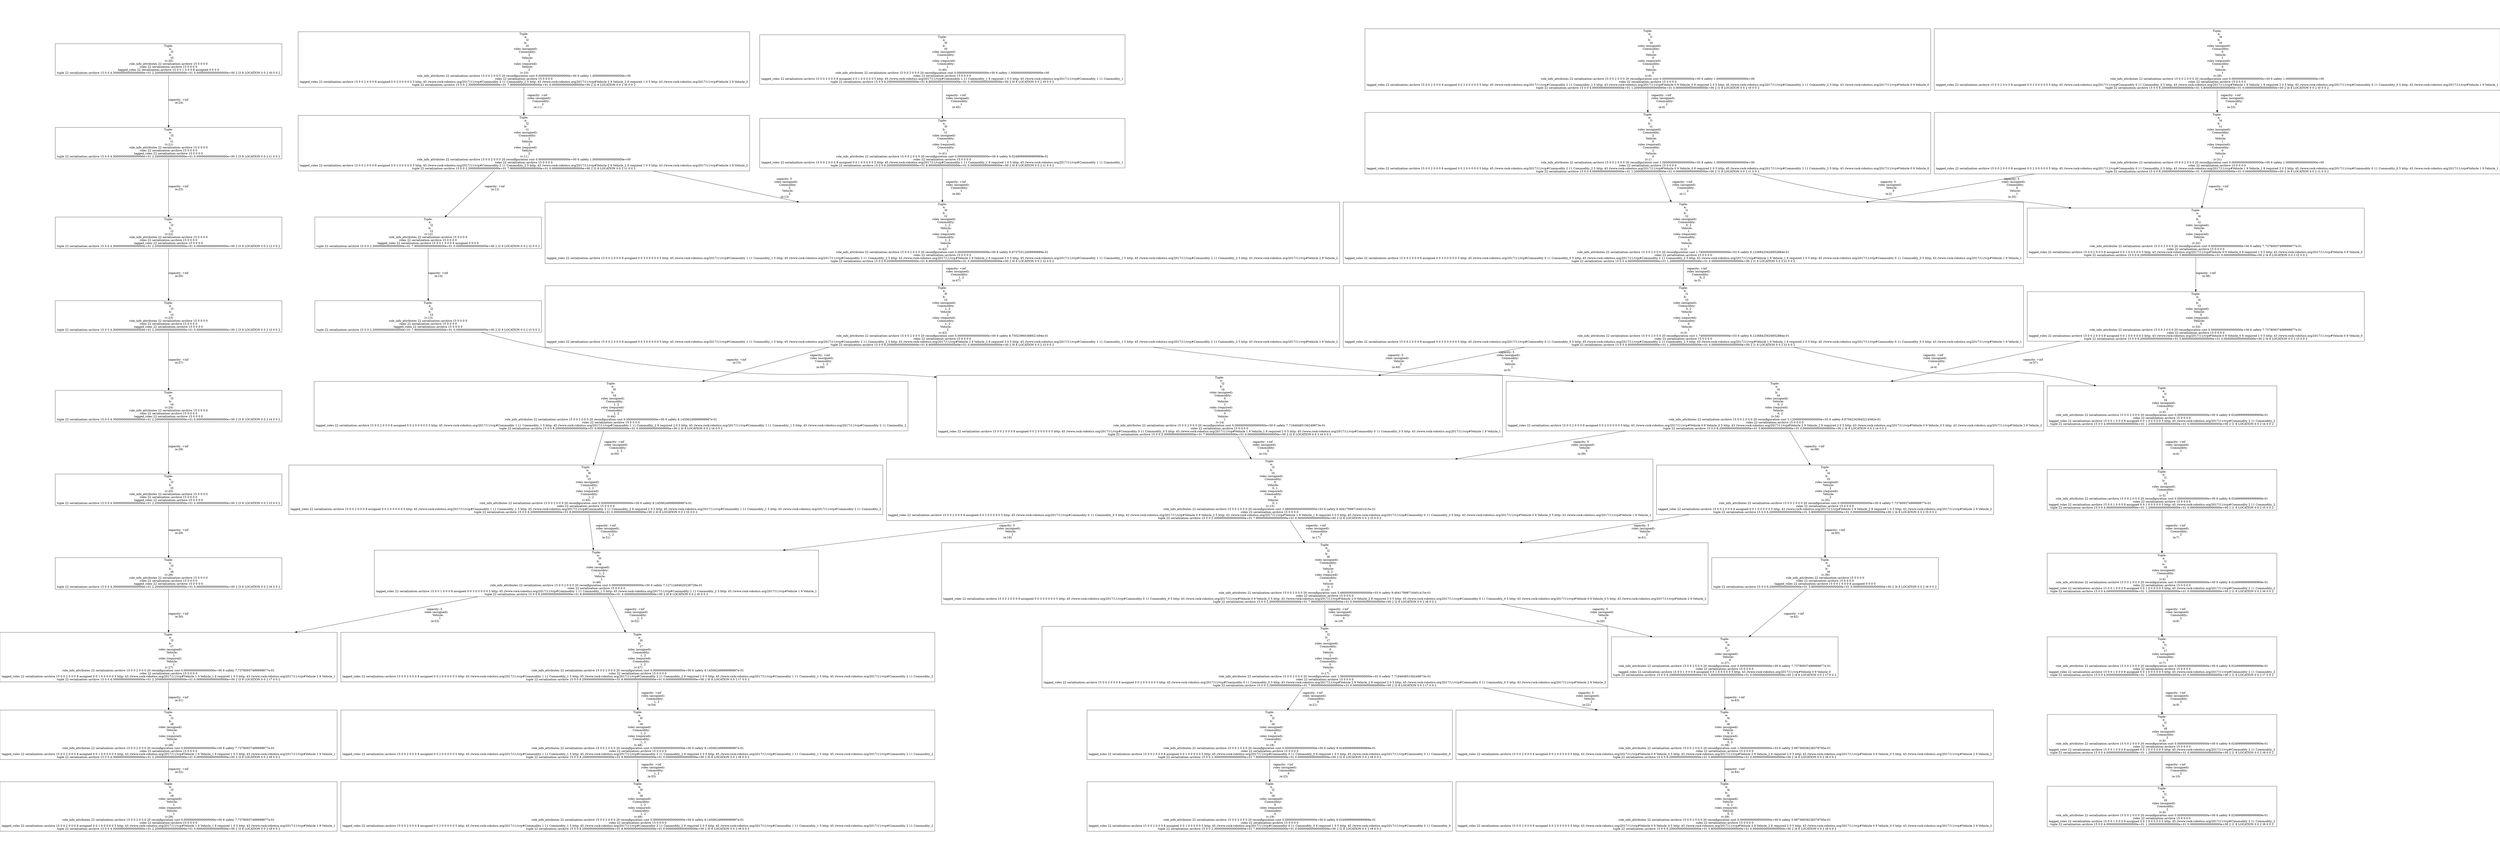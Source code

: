 digraph GraphvizGraph {
	graph [bb="0,0,9754,4019",
		concentrate=false,
		dpi="96,0",
		overlap=false,
		pad="0,2",
		root="Tuple:
    a:
        l0
    b:
        t9
    roles (assigned):
        Commodity:
            1, 2
    roles (required):
        \
Commodity:
            1, 2
 (v:49)
role_info_attributes 22 serialization::archive 15 0 0 2 0 0 0 20 reconfiguration cost 0.00000000000000000e+\
00 6 safety 8.14506249999999987e-01
roles 22 serialization::archive 15 0 0 0 0
tagged_roles 22 serialization::archive 15 0 0 2 0 \
0 0 8 assigned 0 0 2 0 0 0 0 0 5 http: 45 //www.rock-robotics.org/2017/11/vrp#Commodity 1 11 Commodity_1 5 http: 45 //www.rock-robotics.org/\
2017/11/vrp#Commodity 2 11 Commodity_2 8 required 2 0 5 http: 45 //www.rock-robotics.org/2017/11/vrp#Commodity 1 11 Commodity_1 \
5 http: 45 //www.rock-robotics.org/2017/11/vrp#Commodity 2 11 Commodity_2
tuple 22 serialization::archive 15 0 0 8.20000000000000000e+\
01 8.90000000000000000e+01 0.00000000000000000e+00 2 l0 8 LOCATION 0 0 2 t9 0 0 2",
		splines=true
	];
	node [fixedsize=false,
		label="\N",
		pin=false,
		pos="0,0",
		shape=box,
		width=0
	];
	edge [label=o];
	"Tuple:
    a:
        l0
    b:
        t9
    roles (assigned):
        Commodity:
            1, 2
    roles (required):
        \
Commodity:
            1, 2
 (v:49)
role_info_attributes 22 serialization::archive 15 0 0 2 0 0 0 20 reconfiguration cost 0.00000000000000000e+\
00 6 safety 8.14506249999999987e-01
roles 22 serialization::archive 15 0 0 0 0
tagged_roles 22 serialization::archive 15 0 0 2 0 \
0 0 8 assigned 0 0 2 0 0 0 0 0 5 http: 45 //www.rock-robotics.org/2017/11/vrp#Commodity 1 11 Commodity_1 5 http: 45 //www.rock-robotics.org/\
2017/11/vrp#Commodity 2 11 Commodity_2 8 required 2 0 5 http: 45 //www.rock-robotics.org/2017/11/vrp#Commodity 1 11 Commodity_1 \
5 http: 45 //www.rock-robotics.org/2017/11/vrp#Commodity 2 11 Commodity_2
tuple 22 serialization::archive 15 0 0 8.20000000000000000e+\
01 8.90000000000000000e+01 0.00000000000000000e+00 2 l0 8 LOCATION 0 0 2 t9 0 0 2"	 [height=3.4444,
		pos="2487.5,124",
		width=32.167];
	"Tuple:
    a:
        l0
    b:
        t8
    roles (assigned):
        Commodity:
            1, 2
    roles (required):
        \
Commodity:
            1, 2
 (v:48)
role_info_attributes 22 serialization::archive 15 0 0 2 0 0 0 20 reconfiguration cost 0.00000000000000000e+\
00 6 safety 8.14506249999999987e-01
roles 22 serialization::archive 15 0 0 0 0
tagged_roles 22 serialization::archive 15 0 0 2 0 \
0 0 8 assigned 0 0 2 0 0 0 0 0 5 http: 45 //www.rock-robotics.org/2017/11/vrp#Commodity 1 11 Commodity_1 5 http: 45 //www.rock-robotics.org/\
2017/11/vrp#Commodity 2 11 Commodity_2 8 required 2 0 5 http: 45 //www.rock-robotics.org/2017/11/vrp#Commodity 1 11 Commodity_1 \
5 http: 45 //www.rock-robotics.org/2017/11/vrp#Commodity 2 11 Commodity_2
tuple 22 serialization::archive 15 0 0 8.20000000000000000e+\
01 8.90000000000000000e+01 0.00000000000000000e+00 2 l0 8 LOCATION 0 0 2 t8 0 0 2"	 [height=3.4444,
		pos="2487.5,483",
		width=32.167];
	"Tuple:
    a:
        l0
    b:
        t8
    roles (assigned):
        Commodity:
            1, 2
    roles (required):
        \
Commodity:
            1, 2
 (v:48)
role_info_attributes 22 serialization::archive 15 0 0 2 0 0 0 20 reconfiguration cost 0.00000000000000000e+\
00 6 safety 8.14506249999999987e-01
roles 22 serialization::archive 15 0 0 0 0
tagged_roles 22 serialization::archive 15 0 0 2 0 \
0 0 8 assigned 0 0 2 0 0 0 0 0 5 http: 45 //www.rock-robotics.org/2017/11/vrp#Commodity 1 11 Commodity_1 5 http: 45 //www.rock-robotics.org/\
2017/11/vrp#Commodity 2 11 Commodity_2 8 required 2 0 5 http: 45 //www.rock-robotics.org/2017/11/vrp#Commodity 1 11 Commodity_1 \
5 http: 45 //www.rock-robotics.org/2017/11/vrp#Commodity 2 11 Commodity_2
tuple 22 serialization::archive 15 0 0 8.20000000000000000e+\
01 8.90000000000000000e+01 0.00000000000000000e+00 2 l0 8 LOCATION 0 0 2 t8 0 0 2" -> "Tuple:
    a:
        l0
    b:
        t9
    roles (assigned):
        Commodity:
            1, 2
    roles (required):
        \
Commodity:
            1, 2
 (v:49)
role_info_attributes 22 serialization::archive 15 0 0 2 0 0 0 20 reconfiguration cost 0.00000000000000000e+\
00 6 safety 8.14506249999999987e-01
roles 22 serialization::archive 15 0 0 0 0
tagged_roles 22 serialization::archive 15 0 0 2 0 \
0 0 8 assigned 0 0 2 0 0 0 0 0 5 http: 45 //www.rock-robotics.org/2017/11/vrp#Commodity 1 11 Commodity_1 5 http: 45 //www.rock-robotics.org/\
2017/11/vrp#Commodity 2 11 Commodity_2 8 required 2 0 5 http: 45 //www.rock-robotics.org/2017/11/vrp#Commodity 1 11 Commodity_1 \
5 http: 45 //www.rock-robotics.org/2017/11/vrp#Commodity 2 11 Commodity_2
tuple 22 serialization::archive 15 0 0 8.20000000000000000e+\
01 8.90000000000000000e+01 0.00000000000000000e+00 2 l0 8 LOCATION 0 0 2 t9 0 0 2" [key="capacity: +inf
    roles (assigned):
        Commodity:
            1, 2
 (e:55)",
	label="capacity: +inf
    roles (assigned):
        Commodity:
            1, 2
 (e:55)",
	lp="2540,303.5",
	pos="e,2487.5,248.06 2487.5,358.95 2487.5,326.44 2487.5,291.24 2487.5,258.23"];
"Tuple:
    a:
        l0
    b:
        t7
    roles (assigned):
        Commodity:
            1, 2
    roles (required):
        \
Commodity:
            1, 2
 (v:47)
role_info_attributes 22 serialization::archive 15 0 0 2 0 0 0 20 reconfiguration cost 0.00000000000000000e+\
00 6 safety 8.14506249999999987e-01
roles 22 serialization::archive 15 0 0 0 0
tagged_roles 22 serialization::archive 15 0 0 2 0 \
0 0 8 assigned 0 0 2 0 0 0 0 0 5 http: 45 //www.rock-robotics.org/2017/11/vrp#Commodity 1 11 Commodity_1 5 http: 45 //www.rock-robotics.org/\
2017/11/vrp#Commodity 2 11 Commodity_2 8 required 2 0 5 http: 45 //www.rock-robotics.org/2017/11/vrp#Commodity 1 11 Commodity_1 \
5 http: 45 //www.rock-robotics.org/2017/11/vrp#Commodity 2 11 Commodity_2
tuple 22 serialization::archive 15 0 0 8.20000000000000000e+\
01 8.90000000000000000e+01 0.00000000000000000e+00 2 l0 8 LOCATION 0 0 2 t7 0 0 2" [height=3.4444,
	pos="2487.5,872",
	width=32.167];
"Tuple:
    a:
        l0
    b:
        t7
    roles (assigned):
        Commodity:
            1, 2
    roles (required):
        \
Commodity:
            1, 2
 (v:47)
role_info_attributes 22 serialization::archive 15 0 0 2 0 0 0 20 reconfiguration cost 0.00000000000000000e+\
00 6 safety 8.14506249999999987e-01
roles 22 serialization::archive 15 0 0 0 0
tagged_roles 22 serialization::archive 15 0 0 2 0 \
0 0 8 assigned 0 0 2 0 0 0 0 0 5 http: 45 //www.rock-robotics.org/2017/11/vrp#Commodity 1 11 Commodity_1 5 http: 45 //www.rock-robotics.org/\
2017/11/vrp#Commodity 2 11 Commodity_2 8 required 2 0 5 http: 45 //www.rock-robotics.org/2017/11/vrp#Commodity 1 11 Commodity_1 \
5 http: 45 //www.rock-robotics.org/2017/11/vrp#Commodity 2 11 Commodity_2
tuple 22 serialization::archive 15 0 0 8.20000000000000000e+\
01 8.90000000000000000e+01 0.00000000000000000e+00 2 l0 8 LOCATION 0 0 2 t7 0 0 2" -> "Tuple:
    a:
        l0
    b:
        t8
    roles (assigned):
        Commodity:
            1, 2
    roles (required):
        \
Commodity:
            1, 2
 (v:48)
role_info_attributes 22 serialization::archive 15 0 0 2 0 0 0 20 reconfiguration cost 0.00000000000000000e+\
00 6 safety 8.14506249999999987e-01
roles 22 serialization::archive 15 0 0 0 0
tagged_roles 22 serialization::archive 15 0 0 2 0 \
0 0 8 assigned 0 0 2 0 0 0 0 0 5 http: 45 //www.rock-robotics.org/2017/11/vrp#Commodity 1 11 Commodity_1 5 http: 45 //www.rock-robotics.org/\
2017/11/vrp#Commodity 2 11 Commodity_2 8 required 2 0 5 http: 45 //www.rock-robotics.org/2017/11/vrp#Commodity 1 11 Commodity_1 \
5 http: 45 //www.rock-robotics.org/2017/11/vrp#Commodity 2 11 Commodity_2
tuple 22 serialization::archive 15 0 0 8.20000000000000000e+\
01 8.90000000000000000e+01 0.00000000000000000e+00 2 l0 8 LOCATION 0 0 2 t8 0 0 2" [key="capacity: +inf
    roles (assigned):
        Commodity:
            1, 2
 (e:54)",
label="capacity: +inf
    roles (assigned):
        Commodity:
            1, 2
 (e:54)",
lp="2540,662.5",
pos="e,2487.5,607.31 2487.5,747.85 2487.5,706.27 2487.5,659.73 2487.5,617.4"];
"Tuple:
    a:
        l0
    b:
        t6
    roles (assigned):
        Commodity:
            1, 2
        Vehicle:
            \
1
 (v:46)
role_info_attributes 22 serialization::archive 15 0 0 2 0 0 0 20 reconfiguration cost 0.00000000000000000e+00 6 safety \
7.12712484620238729e-01
roles 22 serialization::archive 15 0 0 0 0
tagged_roles 22 serialization::archive 15 0 0 1 0 0 0 8 assigned \
0 0 3 0 0 0 0 0 5 http: 45 //www.rock-robotics.org/2017/11/vrp#Commodity 1 11 Commodity_1 5 http: 45 //www.rock-robotics.org/2017/\
11/vrp#Commodity 2 11 Commodity_2 5 http: 43 //www.rock-robotics.org/2017/11/vrp#Vehicle 1 9 Vehicle_1
tuple 22 serialization::archive \
15 0 0 8.20000000000000000e+01 8.90000000000000000e+01 0.00000000000000000e+00 2 l0 8 LOCATION 0 0 2 t6 0 0 2" [height=3.2361,
pos="2322.5,1291",
width=24.069];
"Tuple:
    a:
        l0
    b:
        t6
    roles (assigned):
        Commodity:
            1, 2
        Vehicle:
            \
1
 (v:46)
role_info_attributes 22 serialization::archive 15 0 0 2 0 0 0 20 reconfiguration cost 0.00000000000000000e+00 6 safety \
7.12712484620238729e-01
roles 22 serialization::archive 15 0 0 0 0
tagged_roles 22 serialization::archive 15 0 0 1 0 0 0 8 assigned \
0 0 3 0 0 0 0 0 5 http: 45 //www.rock-robotics.org/2017/11/vrp#Commodity 1 11 Commodity_1 5 http: 45 //www.rock-robotics.org/2017/\
11/vrp#Commodity 2 11 Commodity_2 5 http: 43 //www.rock-robotics.org/2017/11/vrp#Vehicle 1 9 Vehicle_1
tuple 22 serialization::archive \
15 0 0 8.20000000000000000e+01 8.90000000000000000e+01 0.00000000000000000e+00 2 l0 8 LOCATION 0 0 2 t6 0 0 2" -> "Tuple:
    a:
        l0
    b:
        t7
    roles (assigned):
        Commodity:
            1, 2
    roles (required):
        \
Commodity:
            1, 2
 (v:47)
role_info_attributes 22 serialization::archive 15 0 0 2 0 0 0 20 reconfiguration cost 0.00000000000000000e+\
00 6 safety 8.14506249999999987e-01
roles 22 serialization::archive 15 0 0 0 0
tagged_roles 22 serialization::archive 15 0 0 2 0 \
0 0 8 assigned 0 0 2 0 0 0 0 0 5 http: 45 //www.rock-robotics.org/2017/11/vrp#Commodity 1 11 Commodity_1 5 http: 45 //www.rock-robotics.org/\
2017/11/vrp#Commodity 2 11 Commodity_2 8 required 2 0 5 http: 45 //www.rock-robotics.org/2017/11/vrp#Commodity 1 11 Commodity_1 \
5 http: 45 //www.rock-robotics.org/2017/11/vrp#Commodity 2 11 Commodity_2
tuple 22 serialization::archive 15 0 0 8.20000000000000000e+\
01 8.90000000000000000e+01 0.00000000000000000e+00 2 l0 8 LOCATION 0 0 2 t7 0 0 2" [key="capacity: +inf
    roles (assigned):
        Commodity:
            1, 2
 (e:52)",
label="capacity: +inf
    roles (assigned):
        Commodity:
            1, 2
 (e:52)",
lp="2468,1081.5",
pos="e,2438.6,996.14 2368.5,1174.3 2389.1,1121.9 2413.6,1059.7 2434.9,1005.5"];
"Tuple:
    a:
        l3
    b:
        t7
    roles (assigned):
        Vehicle:
            1
    roles (required):
        Vehicle:
            \
1
 (v:27)
role_info_attributes 22 serialization::archive 15 0 0 2 0 0 0 20 reconfiguration cost 0.00000000000000000e+00 6 safety \
7.73780937499999877e-01
roles 22 serialization::archive 15 0 0 0 0
tagged_roles 22 serialization::archive 15 0 0 2 0 0 0 8 assigned \
0 0 1 0 0 0 0 0 5 http: 43 //www.rock-robotics.org/2017/11/vrp#Vehicle 1 9 Vehicle_1 8 required 1 0 5 http: 43 //www.rock-robotics.org/\
2017/11/vrp#Vehicle 1 9 Vehicle_1
tuple 22 serialization::archive 15 0 0 4.30000000000000000e+01 2.20000000000000000e+01 0.00000000000000000e+\
00 2 l3 8 LOCATION 0 0 2 t7 0 0 2" [height=3.4444,
pos="655.5,872",
width=18.208];
"Tuple:
    a:
        l0
    b:
        t6
    roles (assigned):
        Commodity:
            1, 2
        Vehicle:
            \
1
 (v:46)
role_info_attributes 22 serialization::archive 15 0 0 2 0 0 0 20 reconfiguration cost 0.00000000000000000e+00 6 safety \
7.12712484620238729e-01
roles 22 serialization::archive 15 0 0 0 0
tagged_roles 22 serialization::archive 15 0 0 1 0 0 0 8 assigned \
0 0 3 0 0 0 0 0 5 http: 45 //www.rock-robotics.org/2017/11/vrp#Commodity 1 11 Commodity_1 5 http: 45 //www.rock-robotics.org/2017/\
11/vrp#Commodity 2 11 Commodity_2 5 http: 43 //www.rock-robotics.org/2017/11/vrp#Vehicle 1 9 Vehicle_1
tuple 22 serialization::archive \
15 0 0 8.20000000000000000e+01 8.90000000000000000e+01 0.00000000000000000e+00 2 l0 8 LOCATION 0 0 2 t6 0 0 2" -> "Tuple:
    a:
        l3
    b:
        t7
    roles (assigned):
        Vehicle:
            1
    roles (required):
        Vehicle:
            \
1
 (v:27)
role_info_attributes 22 serialization::archive 15 0 0 2 0 0 0 20 reconfiguration cost 0.00000000000000000e+00 6 safety \
7.73780937499999877e-01
roles 22 serialization::archive 15 0 0 0 0
tagged_roles 22 serialization::archive 15 0 0 2 0 0 0 8 assigned \
0 0 1 0 0 0 0 0 5 http: 43 //www.rock-robotics.org/2017/11/vrp#Vehicle 1 9 Vehicle_1 8 required 1 0 5 http: 43 //www.rock-robotics.org/\
2017/11/vrp#Vehicle 1 9 Vehicle_1
tuple 22 serialization::archive 15 0 0 4.30000000000000000e+01 2.20000000000000000e+01 0.00000000000000000e+\
00 2 l3 8 LOCATION 0 0 2 t7 0 0 2" [key="capacity: 5
    roles (assigned):
        Vehicle:
            1
 (e:53)",
label="capacity: 5
    roles (assigned):
        Vehicle:
            1
 (e:53)",
lp="1642,1081.5",
pos="e,1149.1,996.07 1859,1174.5 1641.3,1119.8 1381.5,1054.5 1159,998.56"];
"Tuple:
    a:
        l0
    b:
        t5
    roles (assigned):
        Commodity:
            1, 2
    roles (required):
        \
Commodity:
            1, 2
 (v:45)
role_info_attributes 22 serialization::archive 15 0 0 2 0 0 0 20 reconfiguration cost 0.00000000000000000e+\
00 6 safety 8.14506249999999987e-01
roles 22 serialization::archive 15 0 0 0 0
tagged_roles 22 serialization::archive 15 0 0 2 0 \
0 0 8 assigned 0 0 2 0 0 0 0 0 5 http: 45 //www.rock-robotics.org/2017/11/vrp#Commodity 1 11 Commodity_1 5 http: 45 //www.rock-robotics.org/\
2017/11/vrp#Commodity 2 11 Commodity_2 8 required 2 0 5 http: 45 //www.rock-robotics.org/2017/11/vrp#Commodity 1 11 Commodity_1 \
5 http: 45 //www.rock-robotics.org/2017/11/vrp#Commodity 2 11 Commodity_2
tuple 22 serialization::archive 15 0 0 8.20000000000000000e+\
01 8.90000000000000000e+01 0.00000000000000000e+00 2 l0 8 LOCATION 0 0 2 t5 0 0 2" [height=3.4444,
pos="2281.5,1710",
width=32.167];
"Tuple:
    a:
        l0
    b:
        t5
    roles (assigned):
        Commodity:
            1, 2
    roles (required):
        \
Commodity:
            1, 2
 (v:45)
role_info_attributes 22 serialization::archive 15 0 0 2 0 0 0 20 reconfiguration cost 0.00000000000000000e+\
00 6 safety 8.14506249999999987e-01
roles 22 serialization::archive 15 0 0 0 0
tagged_roles 22 serialization::archive 15 0 0 2 0 \
0 0 8 assigned 0 0 2 0 0 0 0 0 5 http: 45 //www.rock-robotics.org/2017/11/vrp#Commodity 1 11 Commodity_1 5 http: 45 //www.rock-robotics.org/\
2017/11/vrp#Commodity 2 11 Commodity_2 8 required 2 0 5 http: 45 //www.rock-robotics.org/2017/11/vrp#Commodity 1 11 Commodity_1 \
5 http: 45 //www.rock-robotics.org/2017/11/vrp#Commodity 2 11 Commodity_2
tuple 22 serialization::archive 15 0 0 8.20000000000000000e+\
01 8.90000000000000000e+01 0.00000000000000000e+00 2 l0 8 LOCATION 0 0 2 t5 0 0 2" -> "Tuple:
    a:
        l0
    b:
        t6
    roles (assigned):
        Commodity:
            1, 2
        Vehicle:
            \
1
 (v:46)
role_info_attributes 22 serialization::archive 15 0 0 2 0 0 0 20 reconfiguration cost 0.00000000000000000e+00 6 safety \
7.12712484620238729e-01
roles 22 serialization::archive 15 0 0 0 0
tagged_roles 22 serialization::archive 15 0 0 1 0 0 0 8 assigned \
0 0 3 0 0 0 0 0 5 http: 45 //www.rock-robotics.org/2017/11/vrp#Commodity 1 11 Commodity_1 5 http: 45 //www.rock-robotics.org/2017/\
11/vrp#Commodity 2 11 Commodity_2 5 http: 43 //www.rock-robotics.org/2017/11/vrp#Vehicle 1 9 Vehicle_1
tuple 22 serialization::archive \
15 0 0 8.20000000000000000e+01 8.90000000000000000e+01 0.00000000000000000e+00 2 l0 8 LOCATION 0 0 2 t6 0 0 2" [key="capacity: +inf
    roles (assigned):
        Commodity:
            1, 2
 (e:51)",
label="capacity: +inf
    roles (assigned):
        Commodity:
            1, 2
 (e:51)",
lp="2357,1500.5",
pos="e,2311.1,1407.5 2293.6,1586 2298.8,1532.9 2304.9,1471.1 2310.1,1417.7"];
"Tuple:
    a:
        l0
    b:
        t4
    roles (assigned):
        Commodity:
            1, 2
    roles (required):
        \
Commodity:
            1, 2
 (v:44)
role_info_attributes 22 serialization::archive 15 0 0 2 0 0 0 20 reconfiguration cost 0.00000000000000000e+\
00 6 safety 8.14506249999999987e-01
roles 22 serialization::archive 15 0 0 0 0
tagged_roles 22 serialization::archive 15 0 0 2 0 \
0 0 8 assigned 0 0 2 0 0 0 0 0 5 http: 45 //www.rock-robotics.org/2017/11/vrp#Commodity 1 11 Commodity_1 5 http: 45 //www.rock-robotics.org/\
2017/11/vrp#Commodity 2 11 Commodity_2 8 required 2 0 5 http: 45 //www.rock-robotics.org/2017/11/vrp#Commodity 1 11 Commodity_1 \
5 http: 45 //www.rock-robotics.org/2017/11/vrp#Commodity 2 11 Commodity_2
tuple 22 serialization::archive 15 0 0 8.20000000000000000e+\
01 8.90000000000000000e+01 0.00000000000000000e+00 2 l0 8 LOCATION 0 0 2 t4 0 0 2" [height=3.4444,
pos="2379.5,2129",
width=32.167];
"Tuple:
    a:
        l0
    b:
        t4
    roles (assigned):
        Commodity:
            1, 2
    roles (required):
        \
Commodity:
            1, 2
 (v:44)
role_info_attributes 22 serialization::archive 15 0 0 2 0 0 0 20 reconfiguration cost 0.00000000000000000e+\
00 6 safety 8.14506249999999987e-01
roles 22 serialization::archive 15 0 0 0 0
tagged_roles 22 serialization::archive 15 0 0 2 0 \
0 0 8 assigned 0 0 2 0 0 0 0 0 5 http: 45 //www.rock-robotics.org/2017/11/vrp#Commodity 1 11 Commodity_1 5 http: 45 //www.rock-robotics.org/\
2017/11/vrp#Commodity 2 11 Commodity_2 8 required 2 0 5 http: 45 //www.rock-robotics.org/2017/11/vrp#Commodity 1 11 Commodity_1 \
5 http: 45 //www.rock-robotics.org/2017/11/vrp#Commodity 2 11 Commodity_2
tuple 22 serialization::archive 15 0 0 8.20000000000000000e+\
01 8.90000000000000000e+01 0.00000000000000000e+00 2 l0 8 LOCATION 0 0 2 t4 0 0 2" -> "Tuple:
    a:
        l0
    b:
        t5
    roles (assigned):
        Commodity:
            1, 2
    roles (required):
        \
Commodity:
            1, 2
 (v:45)
role_info_attributes 22 serialization::archive 15 0 0 2 0 0 0 20 reconfiguration cost 0.00000000000000000e+\
00 6 safety 8.14506249999999987e-01
roles 22 serialization::archive 15 0 0 0 0
tagged_roles 22 serialization::archive 15 0 0 2 0 \
0 0 8 assigned 0 0 2 0 0 0 0 0 5 http: 45 //www.rock-robotics.org/2017/11/vrp#Commodity 1 11 Commodity_1 5 http: 45 //www.rock-robotics.org/\
2017/11/vrp#Commodity 2 11 Commodity_2 8 required 2 0 5 http: 45 //www.rock-robotics.org/2017/11/vrp#Commodity 1 11 Commodity_1 \
5 http: 45 //www.rock-robotics.org/2017/11/vrp#Commodity 2 11 Commodity_2
tuple 22 serialization::archive 15 0 0 8.20000000000000000e+\
01 8.90000000000000000e+01 0.00000000000000000e+00 2 l0 8 LOCATION 0 0 2 t5 0 0 2" [key="capacity: +inf
    roles (assigned):
        Commodity:
            1, 2
 (e:50)",
label="capacity: +inf
    roles (assigned):
        Commodity:
            1, 2
 (e:50)",
lp="2389,1919.5",
pos="e,2310.5,1834.1 2350.5,2005 2338.6,1954.3 2324.9,1895.6 2312.8,1844"];
"Tuple:
    a:
        l0
    b:
        t3
    roles (assigned):
        Commodity:
            1, 2
        Vehicle:
            \
2
    roles (required):
        Commodity:
            1, 2
        Vehicle:
            2
 (v:43)
role_info_attributes 22 serialization::\
archive 15 0 0 2 0 0 0 20 reconfiguration cost 0.00000000000000000e+00 6 safety 8.75023960368921494e-01
roles 22 serialization::\
archive 15 0 0 0 0
tagged_roles 22 serialization::archive 15 0 0 2 0 0 0 8 assigned 0 0 3 0 0 0 0 0 5 http: 45 //www.rock-robotics.org/\
2017/11/vrp#Commodity 1 11 Commodity_1 5 http: 45 //www.rock-robotics.org/2017/11/vrp#Commodity 2 11 Commodity_2 5 http: 43 //www.rock-robotics.org/\
2017/11/vrp#Vehicle 2 9 Vehicle_2 8 required 3 0 5 http: 45 //www.rock-robotics.org/2017/11/vrp#Commodity 1 11 Commodity_1 5 http: \
45 //www.rock-robotics.org/2017/11/vrp#Commodity 2 11 Commodity_2 5 http: 43 //www.rock-robotics.org/2017/11/vrp#Vehicle 2 9 Vehicle_\
2
tuple 22 serialization::archive 15 0 0 8.20000000000000000e+01 8.90000000000000000e+01 0.00000000000000000e+00 2 l0 8 LOCATION \
0 0 2 t3 0 0 2" [height=4.2778,
pos="3669.5,2578",
width=43.083];
"Tuple:
    a:
        l0
    b:
        t3
    roles (assigned):
        Commodity:
            1, 2
        Vehicle:
            \
2
    roles (required):
        Commodity:
            1, 2
        Vehicle:
            2
 (v:43)
role_info_attributes 22 serialization::\
archive 15 0 0 2 0 0 0 20 reconfiguration cost 0.00000000000000000e+00 6 safety 8.75023960368921494e-01
roles 22 serialization::\
archive 15 0 0 0 0
tagged_roles 22 serialization::archive 15 0 0 2 0 0 0 8 assigned 0 0 3 0 0 0 0 0 5 http: 45 //www.rock-robotics.org/\
2017/11/vrp#Commodity 1 11 Commodity_1 5 http: 45 //www.rock-robotics.org/2017/11/vrp#Commodity 2 11 Commodity_2 5 http: 43 //www.rock-robotics.org/\
2017/11/vrp#Vehicle 2 9 Vehicle_2 8 required 3 0 5 http: 45 //www.rock-robotics.org/2017/11/vrp#Commodity 1 11 Commodity_1 5 http: \
45 //www.rock-robotics.org/2017/11/vrp#Commodity 2 11 Commodity_2 5 http: 43 //www.rock-robotics.org/2017/11/vrp#Vehicle 2 9 Vehicle_\
2
tuple 22 serialization::archive 15 0 0 8.20000000000000000e+01 8.90000000000000000e+01 0.00000000000000000e+00 2 l0 8 LOCATION \
0 0 2 t3 0 0 2" -> "Tuple:
    a:
        l0
    b:
        t4
    roles (assigned):
        Commodity:
            1, 2
    roles (required):
        \
Commodity:
            1, 2
 (v:44)
role_info_attributes 22 serialization::archive 15 0 0 2 0 0 0 20 reconfiguration cost 0.00000000000000000e+\
00 6 safety 8.14506249999999987e-01
roles 22 serialization::archive 15 0 0 0 0
tagged_roles 22 serialization::archive 15 0 0 2 0 \
0 0 8 assigned 0 0 2 0 0 0 0 0 5 http: 45 //www.rock-robotics.org/2017/11/vrp#Commodity 1 11 Commodity_1 5 http: 45 //www.rock-robotics.org/\
2017/11/vrp#Commodity 2 11 Commodity_2 8 required 2 0 5 http: 45 //www.rock-robotics.org/2017/11/vrp#Commodity 1 11 Commodity_1 \
5 http: 45 //www.rock-robotics.org/2017/11/vrp#Commodity 2 11 Commodity_2
tuple 22 serialization::archive 15 0 0 8.20000000000000000e+\
01 8.90000000000000000e+01 0.00000000000000000e+00 2 l0 8 LOCATION 0 0 2 t4 0 0 2" [key="capacity: +inf
    roles (assigned):
        Commodity:
            1, 2
 (e:48)",
label="capacity: +inf
    roles (assigned):
        Commodity:
            1, 2
 (e:48)",
lp="3193,2353.5",
pos="e,2736,2253.1 3226.9,2424 3070.1,2369.4 2895.5,2308.6 2745.8,2256.5"];
"Tuple:
    a:
        l4
    b:
        t4
    roles (assigned):
        Vehicle:
            0, 2
    roles (required):
        \
Vehicle:
            0, 2
 (v:34)
role_info_attributes 22 serialization::archive 15 0 0 2 0 0 0 20 reconfiguration cost 3.12000000000000000e+\
03 6 safety 9.87562343945214582e-01
roles 22 serialization::archive 15 0 0 0 0
tagged_roles 22 serialization::archive 15 0 0 2 0 \
0 0 8 assigned 0 0 2 0 0 0 0 0 5 http: 43 //www.rock-robotics.org/2017/11/vrp#Vehicle 0 9 Vehicle_0 5 http: 43 //www.rock-robotics.org/\
2017/11/vrp#Vehicle 2 9 Vehicle_2 8 required 2 0 5 http: 43 //www.rock-robotics.org/2017/11/vrp#Vehicle 0 9 Vehicle_0 5 http: 43 //\
www.rock-robotics.org/2017/11/vrp#Vehicle 2 9 Vehicle_2
tuple 22 serialization::archive 15 0 0 6.20000000000000000e+01 5.80000000000000000e+\
01 0.00000000000000000e+00 2 l4 8 LOCATION 0 0 2 t4 0 0 2" [height=3.4444,
pos="6927.5,2129",
width=29.125];
"Tuple:
    a:
        l0
    b:
        t3
    roles (assigned):
        Commodity:
            1, 2
        Vehicle:
            \
2
    roles (required):
        Commodity:
            1, 2
        Vehicle:
            2
 (v:43)
role_info_attributes 22 serialization::\
archive 15 0 0 2 0 0 0 20 reconfiguration cost 0.00000000000000000e+00 6 safety 8.75023960368921494e-01
roles 22 serialization::\
archive 15 0 0 0 0
tagged_roles 22 serialization::archive 15 0 0 2 0 0 0 8 assigned 0 0 3 0 0 0 0 0 5 http: 45 //www.rock-robotics.org/\
2017/11/vrp#Commodity 1 11 Commodity_1 5 http: 45 //www.rock-robotics.org/2017/11/vrp#Commodity 2 11 Commodity_2 5 http: 43 //www.rock-robotics.org/\
2017/11/vrp#Vehicle 2 9 Vehicle_2 8 required 3 0 5 http: 45 //www.rock-robotics.org/2017/11/vrp#Commodity 1 11 Commodity_1 5 http: \
45 //www.rock-robotics.org/2017/11/vrp#Commodity 2 11 Commodity_2 5 http: 43 //www.rock-robotics.org/2017/11/vrp#Vehicle 2 9 Vehicle_\
2
tuple 22 serialization::archive 15 0 0 8.20000000000000000e+01 8.90000000000000000e+01 0.00000000000000000e+00 2 l0 8 LOCATION \
0 0 2 t3 0 0 2" -> "Tuple:
    a:
        l4
    b:
        t4
    roles (assigned):
        Vehicle:
            0, 2
    roles (required):
        \
Vehicle:
            0, 2
 (v:34)
role_info_attributes 22 serialization::archive 15 0 0 2 0 0 0 20 reconfiguration cost 3.12000000000000000e+\
03 6 safety 9.87562343945214582e-01
roles 22 serialization::archive 15 0 0 0 0
tagged_roles 22 serialization::archive 15 0 0 2 0 \
0 0 8 assigned 0 0 2 0 0 0 0 0 5 http: 43 //www.rock-robotics.org/2017/11/vrp#Vehicle 0 9 Vehicle_0 5 http: 43 //www.rock-robotics.org/\
2017/11/vrp#Vehicle 2 9 Vehicle_2 8 required 2 0 5 http: 43 //www.rock-robotics.org/2017/11/vrp#Vehicle 0 9 Vehicle_0 5 http: 43 //\
www.rock-robotics.org/2017/11/vrp#Vehicle 2 9 Vehicle_2
tuple 22 serialization::archive 15 0 0 6.20000000000000000e+01 5.80000000000000000e+\
01 0.00000000000000000e+00 2 l4 8 LOCATION 0 0 2 t4 0 0 2" [key="capacity: 5
    roles (assigned):
        Vehicle:
            2
 (e:49)",
label="capacity: 5
    roles (assigned):
        Vehicle:
            2
 (e:49)",
lp="5444,2353.5",
pos="e,6140.7,2253 4496.7,2424 4779.6,2376.9 5098.5,2330 5391.5,2301 5603.1,2280.1 5657.8,2302.3 5869.5,2283 5954.3,2275.3 6042.6,2265.3 \
6130.5,2254.3"];
"Tuple:
    a:
        l0
    b:
        t2
    roles (assigned):
        Commodity:
            1, 2
        Vehicle:
            \
2
    roles (required):
        Commodity:
            1, 2
        Vehicle:
            2
 (v:42)
role_info_attributes 22 serialization::\
archive 15 0 0 2 0 0 0 20 reconfiguration cost 0.00000000000000000e+00 6 safety 9.97375312499999889e-01
roles 22 serialization::\
archive 15 0 0 0 0
tagged_roles 22 serialization::archive 15 0 0 2 0 0 0 8 assigned 0 0 3 0 0 0 0 0 5 http: 45 //www.rock-robotics.org/\
2017/11/vrp#Commodity 1 11 Commodity_1 5 http: 45 //www.rock-robotics.org/2017/11/vrp#Commodity 2 11 Commodity_2 5 http: 43 //www.rock-robotics.org/\
2017/11/vrp#Vehicle 2 9 Vehicle_2 8 required 3 0 5 http: 45 //www.rock-robotics.org/2017/11/vrp#Commodity 1 11 Commodity_1 5 http: \
45 //www.rock-robotics.org/2017/11/vrp#Commodity 2 11 Commodity_2 5 http: 43 //www.rock-robotics.org/2017/11/vrp#Vehicle 2 9 Vehicle_\
2
tuple 22 serialization::archive 15 0 0 8.20000000000000000e+01 8.90000000000000000e+01 0.00000000000000000e+00 2 l0 8 LOCATION \
0 0 2 t2 0 0 2" [height=4.2778,
pos="3669.5,2997",
width=43.083];
"Tuple:
    a:
        l0
    b:
        t2
    roles (assigned):
        Commodity:
            1, 2
        Vehicle:
            \
2
    roles (required):
        Commodity:
            1, 2
        Vehicle:
            2
 (v:42)
role_info_attributes 22 serialization::\
archive 15 0 0 2 0 0 0 20 reconfiguration cost 0.00000000000000000e+00 6 safety 9.97375312499999889e-01
roles 22 serialization::\
archive 15 0 0 0 0
tagged_roles 22 serialization::archive 15 0 0 2 0 0 0 8 assigned 0 0 3 0 0 0 0 0 5 http: 45 //www.rock-robotics.org/\
2017/11/vrp#Commodity 1 11 Commodity_1 5 http: 45 //www.rock-robotics.org/2017/11/vrp#Commodity 2 11 Commodity_2 5 http: 43 //www.rock-robotics.org/\
2017/11/vrp#Vehicle 2 9 Vehicle_2 8 required 3 0 5 http: 45 //www.rock-robotics.org/2017/11/vrp#Commodity 1 11 Commodity_1 5 http: \
45 //www.rock-robotics.org/2017/11/vrp#Commodity 2 11 Commodity_2 5 http: 43 //www.rock-robotics.org/2017/11/vrp#Vehicle 2 9 Vehicle_\
2
tuple 22 serialization::archive 15 0 0 8.20000000000000000e+01 8.90000000000000000e+01 0.00000000000000000e+00 2 l0 8 LOCATION \
0 0 2 t2 0 0 2" -> "Tuple:
    a:
        l0
    b:
        t3
    roles (assigned):
        Commodity:
            1, 2
        Vehicle:
            \
2
    roles (required):
        Commodity:
            1, 2
        Vehicle:
            2
 (v:43)
role_info_attributes 22 serialization::\
archive 15 0 0 2 0 0 0 20 reconfiguration cost 0.00000000000000000e+00 6 safety 8.75023960368921494e-01
roles 22 serialization::\
archive 15 0 0 0 0
tagged_roles 22 serialization::archive 15 0 0 2 0 0 0 8 assigned 0 0 3 0 0 0 0 0 5 http: 45 //www.rock-robotics.org/\
2017/11/vrp#Commodity 1 11 Commodity_1 5 http: 45 //www.rock-robotics.org/2017/11/vrp#Commodity 2 11 Commodity_2 5 http: 43 //www.rock-robotics.org/\
2017/11/vrp#Vehicle 2 9 Vehicle_2 8 required 3 0 5 http: 45 //www.rock-robotics.org/2017/11/vrp#Commodity 1 11 Commodity_1 5 http: \
45 //www.rock-robotics.org/2017/11/vrp#Commodity 2 11 Commodity_2 5 http: 43 //www.rock-robotics.org/2017/11/vrp#Vehicle 2 9 Vehicle_\
2
tuple 22 serialization::archive 15 0 0 8.20000000000000000e+01 8.90000000000000000e+01 0.00000000000000000e+00 2 l0 8 LOCATION \
0 0 2 t3 0 0 2" [key="capacity: +inf
    roles (assigned):
        Commodity:
            1, 2
 (e:47)",
label="capacity: +inf
    roles (assigned):
        Commodity:
            1, 2
 (e:47)",
lp="3722,2787.5",
pos="e,3669.5,2732.3 3669.5,2842.8 3669.5,2810.1 3669.5,2775.5 3669.5,2742.5"];
"Tuple:
    a:
        l0
    b:
        t1
    roles (assigned):
        Commodity:
            1
    roles (required):
        \
Commodity:
            1
 (v:41)
role_info_attributes 22 serialization::archive 15 0 0 2 0 0 0 20 reconfiguration cost 0.00000000000000000e+\
00 6 safety 9.02499999999999969e-01
roles 22 serialization::archive 15 0 0 0 0
tagged_roles 22 serialization::archive 15 0 0 2 0 \
0 0 8 assigned 0 0 1 0 0 0 0 0 5 http: 45 //www.rock-robotics.org/2017/11/vrp#Commodity 1 11 Commodity_1 8 required 1 0 5 http: \
45 //www.rock-robotics.org/2017/11/vrp#Commodity 1 11 Commodity_1
tuple 22 serialization::archive 15 0 0 8.20000000000000000e+01 \
8.90000000000000000e+01 0.00000000000000000e+00 2 l0 8 LOCATION 0 0 2 t1 0 0 2" [height=3.4444,
pos="3669.5,3446",
width=19.736];
"Tuple:
    a:
        l0
    b:
        t1
    roles (assigned):
        Commodity:
            1
    roles (required):
        \
Commodity:
            1
 (v:41)
role_info_attributes 22 serialization::archive 15 0 0 2 0 0 0 20 reconfiguration cost 0.00000000000000000e+\
00 6 safety 9.02499999999999969e-01
roles 22 serialization::archive 15 0 0 0 0
tagged_roles 22 serialization::archive 15 0 0 2 0 \
0 0 8 assigned 0 0 1 0 0 0 0 0 5 http: 45 //www.rock-robotics.org/2017/11/vrp#Commodity 1 11 Commodity_1 8 required 1 0 5 http: \
45 //www.rock-robotics.org/2017/11/vrp#Commodity 1 11 Commodity_1
tuple 22 serialization::archive 15 0 0 8.20000000000000000e+01 \
8.90000000000000000e+01 0.00000000000000000e+00 2 l0 8 LOCATION 0 0 2 t1 0 0 2" -> "Tuple:
    a:
        l0
    b:
        t2
    roles (assigned):
        Commodity:
            1, 2
        Vehicle:
            \
2
    roles (required):
        Commodity:
            1, 2
        Vehicle:
            2
 (v:42)
role_info_attributes 22 serialization::\
archive 15 0 0 2 0 0 0 20 reconfiguration cost 0.00000000000000000e+00 6 safety 9.97375312499999889e-01
roles 22 serialization::\
archive 15 0 0 0 0
tagged_roles 22 serialization::archive 15 0 0 2 0 0 0 8 assigned 0 0 3 0 0 0 0 0 5 http: 45 //www.rock-robotics.org/\
2017/11/vrp#Commodity 1 11 Commodity_1 5 http: 45 //www.rock-robotics.org/2017/11/vrp#Commodity 2 11 Commodity_2 5 http: 43 //www.rock-robotics.org/\
2017/11/vrp#Vehicle 2 9 Vehicle_2 8 required 3 0 5 http: 45 //www.rock-robotics.org/2017/11/vrp#Commodity 1 11 Commodity_1 5 http: \
45 //www.rock-robotics.org/2017/11/vrp#Commodity 2 11 Commodity_2 5 http: 43 //www.rock-robotics.org/2017/11/vrp#Vehicle 2 9 Vehicle_\
2
tuple 22 serialization::archive 15 0 0 8.20000000000000000e+01 8.90000000000000000e+01 0.00000000000000000e+00 2 l0 8 LOCATION \
0 0 2 t2 0 0 2" [key="capacity: +inf
    roles (assigned):
        Commodity:
            1
 (e:46)",
label="capacity: +inf
    roles (assigned):
        Commodity:
            1
 (e:46)",
lp="3722,3221.5",
pos="e,3669.5,3151.1 3669.5,3321.8 3669.5,3272.2 3669.5,3214.3 3669.5,3161.3"];
"Tuple:
    a:
        l0
    b:
        t0
    roles (assigned):
        Commodity:
            1
    roles (required):
        \
Commodity:
            1
 (v:40)
role_info_attributes 22 serialization::archive 15 0 0 2 0 0 0 20 reconfiguration cost 0.00000000000000000e+\
00 6 safety 1.00000000000000000e+00
roles 22 serialization::archive 15 0 0 0 0
tagged_roles 22 serialization::archive 15 0 0 2 0 \
0 0 8 assigned 0 0 1 0 0 0 0 0 5 http: 45 //www.rock-robotics.org/2017/11/vrp#Commodity 1 11 Commodity_1 8 required 1 0 5 http: \
45 //www.rock-robotics.org/2017/11/vrp#Commodity 1 11 Commodity_1
tuple 22 serialization::archive 15 0 0 8.20000000000000000e+01 \
8.90000000000000000e+01 0.00000000000000000e+00 2 l0 8 LOCATION 0 0 2 t0 0 0 2" [height=3.4444,
pos="3669.5,3865",
width=19.736];
"Tuple:
    a:
        l0
    b:
        t0
    roles (assigned):
        Commodity:
            1
    roles (required):
        \
Commodity:
            1
 (v:40)
role_info_attributes 22 serialization::archive 15 0 0 2 0 0 0 20 reconfiguration cost 0.00000000000000000e+\
00 6 safety 1.00000000000000000e+00
roles 22 serialization::archive 15 0 0 0 0
tagged_roles 22 serialization::archive 15 0 0 2 0 \
0 0 8 assigned 0 0 1 0 0 0 0 0 5 http: 45 //www.rock-robotics.org/2017/11/vrp#Commodity 1 11 Commodity_1 8 required 1 0 5 http: \
45 //www.rock-robotics.org/2017/11/vrp#Commodity 1 11 Commodity_1
tuple 22 serialization::archive 15 0 0 8.20000000000000000e+01 \
8.90000000000000000e+01 0.00000000000000000e+00 2 l0 8 LOCATION 0 0 2 t0 0 0 2" -> "Tuple:
    a:
        l0
    b:
        t1
    roles (assigned):
        Commodity:
            1
    roles (required):
        \
Commodity:
            1
 (v:41)
role_info_attributes 22 serialization::archive 15 0 0 2 0 0 0 20 reconfiguration cost 0.00000000000000000e+\
00 6 safety 9.02499999999999969e-01
roles 22 serialization::archive 15 0 0 0 0
tagged_roles 22 serialization::archive 15 0 0 2 0 \
0 0 8 assigned 0 0 1 0 0 0 0 0 5 http: 45 //www.rock-robotics.org/2017/11/vrp#Commodity 1 11 Commodity_1 8 required 1 0 5 http: \
45 //www.rock-robotics.org/2017/11/vrp#Commodity 1 11 Commodity_1
tuple 22 serialization::archive 15 0 0 8.20000000000000000e+01 \
8.90000000000000000e+01 0.00000000000000000e+00 2 l0 8 LOCATION 0 0 2 t1 0 0 2" [key="capacity: +inf
    roles (assigned):
        Commodity:
            1
 (e:45)",
label="capacity: +inf
    roles (assigned):
        Commodity:
            1
 (e:45)",
lp="3722,3655.5",
pos="e,3669.5,3570.1 3669.5,3741 3669.5,3690.4 3669.5,3631.8 3669.5,3580.3"];
"Tuple:
    a:
        l4
    b:
        t9
    roles (assigned):
        Vehicle:
            0, 2
    roles (required):
        \
Vehicle:
            0, 2
 (v:39)
role_info_attributes 22 serialization::archive 15 0 0 2 0 0 0 20 reconfiguration cost 0.00000000000000000e+\
00 6 safety 5.98736939238378785e-01
roles 22 serialization::archive 15 0 0 0 0
tagged_roles 22 serialization::archive 15 0 0 2 0 \
0 0 8 assigned 0 0 2 0 0 0 0 0 5 http: 43 //www.rock-robotics.org/2017/11/vrp#Vehicle 0 9 Vehicle_0 5 http: 43 //www.rock-robotics.org/\
2017/11/vrp#Vehicle 2 9 Vehicle_2 8 required 2 0 5 http: 43 //www.rock-robotics.org/2017/11/vrp#Vehicle 0 9 Vehicle_0 5 http: 43 //\
www.rock-robotics.org/2017/11/vrp#Vehicle 2 9 Vehicle_2
tuple 22 serialization::archive 15 0 0 6.20000000000000000e+01 5.80000000000000000e+\
01 0.00000000000000000e+00 2 l4 8 LOCATION 0 0 2 t9 0 0 2" [height=3.4444,
pos="6731.5,124",
width=29.125];
"Tuple:
    a:
        l4
    b:
        t8
    roles (assigned):
        Vehicle:
            0, 2
    roles (required):
        \
Vehicle:
            0, 2
 (v:38)
role_info_attributes 22 serialization::archive 15 0 0 2 0 0 0 20 reconfiguration cost 1.56000000000000000e+\
03 6 safety 5.98736939238378785e-01
roles 22 serialization::archive 15 0 0 0 0
tagged_roles 22 serialization::archive 15 0 0 2 0 \
0 0 8 assigned 0 0 2 0 0 0 0 0 5 http: 43 //www.rock-robotics.org/2017/11/vrp#Vehicle 0 9 Vehicle_0 5 http: 43 //www.rock-robotics.org/\
2017/11/vrp#Vehicle 2 9 Vehicle_2 8 required 2 0 5 http: 43 //www.rock-robotics.org/2017/11/vrp#Vehicle 0 9 Vehicle_0 5 http: 43 //\
www.rock-robotics.org/2017/11/vrp#Vehicle 2 9 Vehicle_2
tuple 22 serialization::archive 15 0 0 6.20000000000000000e+01 5.80000000000000000e+\
01 0.00000000000000000e+00 2 l4 8 LOCATION 0 0 2 t8 0 0 2" [height=3.4444,
pos="6731.5,483",
width=29.125];
"Tuple:
    a:
        l4
    b:
        t8
    roles (assigned):
        Vehicle:
            0, 2
    roles (required):
        \
Vehicle:
            0, 2
 (v:38)
role_info_attributes 22 serialization::archive 15 0 0 2 0 0 0 20 reconfiguration cost 1.56000000000000000e+\
03 6 safety 5.98736939238378785e-01
roles 22 serialization::archive 15 0 0 0 0
tagged_roles 22 serialization::archive 15 0 0 2 0 \
0 0 8 assigned 0 0 2 0 0 0 0 0 5 http: 43 //www.rock-robotics.org/2017/11/vrp#Vehicle 0 9 Vehicle_0 5 http: 43 //www.rock-robotics.org/\
2017/11/vrp#Vehicle 2 9 Vehicle_2 8 required 2 0 5 http: 43 //www.rock-robotics.org/2017/11/vrp#Vehicle 0 9 Vehicle_0 5 http: 43 //\
www.rock-robotics.org/2017/11/vrp#Vehicle 2 9 Vehicle_2
tuple 22 serialization::archive 15 0 0 6.20000000000000000e+01 5.80000000000000000e+\
01 0.00000000000000000e+00 2 l4 8 LOCATION 0 0 2 t8 0 0 2" -> "Tuple:
    a:
        l4
    b:
        t9
    roles (assigned):
        Vehicle:
            0, 2
    roles (required):
        \
Vehicle:
            0, 2
 (v:39)
role_info_attributes 22 serialization::archive 15 0 0 2 0 0 0 20 reconfiguration cost 0.00000000000000000e+\
00 6 safety 5.98736939238378785e-01
roles 22 serialization::archive 15 0 0 0 0
tagged_roles 22 serialization::archive 15 0 0 2 0 \
0 0 8 assigned 0 0 2 0 0 0 0 0 5 http: 43 //www.rock-robotics.org/2017/11/vrp#Vehicle 0 9 Vehicle_0 5 http: 43 //www.rock-robotics.org/\
2017/11/vrp#Vehicle 2 9 Vehicle_2 8 required 2 0 5 http: 43 //www.rock-robotics.org/2017/11/vrp#Vehicle 0 9 Vehicle_0 5 http: 43 //\
www.rock-robotics.org/2017/11/vrp#Vehicle 2 9 Vehicle_2
tuple 22 serialization::archive 15 0 0 6.20000000000000000e+01 5.80000000000000000e+\
01 0.00000000000000000e+00 2 l4 8 LOCATION 0 0 2 t9 0 0 2" [key="capacity: +inf
 (e:44)",
label="capacity: +inf
 (e:44)",
lp="6769.5,303.5",
pos="e,6731.5,248.06 6731.5,358.95 6731.5,326.44 6731.5,291.24 6731.5,258.23"];
"Tuple:
    a:
        l4
    b:
        t7
    roles (assigned):
        Vehicle:
            0
 (v:37)
role_info_attributes 22 \
serialization::archive 15 0 0 2 0 0 0 20 reconfiguration cost 0.00000000000000000e+00 6 safety 7.73780937499999877e-01
roles 22 \
serialization::archive 15 0 0 0 0
tagged_roles 22 serialization::archive 15 0 0 1 0 0 0 8 assigned 0 0 1 0 0 0 0 0 5 http: 43 //\
www.rock-robotics.org/2017/11/vrp#Vehicle 0 9 Vehicle_0
tuple 22 serialization::archive 15 0 0 6.20000000000000000e+01 5.80000000000000000e+\
01 0.00000000000000000e+00 2 l4 8 LOCATION 0 0 2 t7 0 0 2" [height=2.8194,
pos="6731.5,872",
width=12.111];
"Tuple:
    a:
        l4
    b:
        t7
    roles (assigned):
        Vehicle:
            0
 (v:37)
role_info_attributes 22 \
serialization::archive 15 0 0 2 0 0 0 20 reconfiguration cost 0.00000000000000000e+00 6 safety 7.73780937499999877e-01
roles 22 \
serialization::archive 15 0 0 0 0
tagged_roles 22 serialization::archive 15 0 0 1 0 0 0 8 assigned 0 0 1 0 0 0 0 0 5 http: 43 //\
www.rock-robotics.org/2017/11/vrp#Vehicle 0 9 Vehicle_0
tuple 22 serialization::archive 15 0 0 6.20000000000000000e+01 5.80000000000000000e+\
01 0.00000000000000000e+00 2 l4 8 LOCATION 0 0 2 t7 0 0 2" -> "Tuple:
    a:
        l4
    b:
        t8
    roles (assigned):
        Vehicle:
            0, 2
    roles (required):
        \
Vehicle:
            0, 2
 (v:38)
role_info_attributes 22 serialization::archive 15 0 0 2 0 0 0 20 reconfiguration cost 1.56000000000000000e+\
03 6 safety 5.98736939238378785e-01
roles 22 serialization::archive 15 0 0 0 0
tagged_roles 22 serialization::archive 15 0 0 2 0 \
0 0 8 assigned 0 0 2 0 0 0 0 0 5 http: 43 //www.rock-robotics.org/2017/11/vrp#Vehicle 0 9 Vehicle_0 5 http: 43 //www.rock-robotics.org/\
2017/11/vrp#Vehicle 2 9 Vehicle_2 8 required 2 0 5 http: 43 //www.rock-robotics.org/2017/11/vrp#Vehicle 0 9 Vehicle_0 5 http: 43 //\
www.rock-robotics.org/2017/11/vrp#Vehicle 2 9 Vehicle_2
tuple 22 serialization::archive 15 0 0 6.20000000000000000e+01 5.80000000000000000e+\
01 0.00000000000000000e+00 2 l4 8 LOCATION 0 0 2 t8 0 0 2" [key="capacity: +inf
 (e:43)",
label="capacity: +inf
 (e:43)",
lp="6769.5,662.5",
pos="e,6731.5,607 6731.5,770.3 6731.5,723.55 6731.5,667.45 6731.5,617.28"];
"Tuple:
    a:
        l4
    b:
        t6
 (v:36)
role_info_attributes 22 serialization::archive 15 0 0 0 0
roles 22 serialization::\
archive 15 0 0 0 0
tagged_roles 22 serialization::archive 15 0 0 1 0 0 0 8 assigned 0 0 0 0
tuple 22 serialization::archive 15 0 \
0 6.20000000000000000e+01 5.80000000000000000e+01 0.00000000000000000e+00 2 l4 8 LOCATION 0 0 2 t6 0 0 2" [height=2.1944,
pos="7124.5,1291",
width=12.111];
"Tuple:
    a:
        l4
    b:
        t6
 (v:36)
role_info_attributes 22 serialization::archive 15 0 0 0 0
roles 22 serialization::\
archive 15 0 0 0 0
tagged_roles 22 serialization::archive 15 0 0 1 0 0 0 8 assigned 0 0 0 0
tuple 22 serialization::archive 15 0 \
0 6.20000000000000000e+01 5.80000000000000000e+01 0.00000000000000000e+00 2 l4 8 LOCATION 0 0 2 t6 0 0 2" -> "Tuple:
    a:
        l4
    b:
        t7
    roles (assigned):
        Vehicle:
            0
 (v:37)
role_info_attributes 22 \
serialization::archive 15 0 0 2 0 0 0 20 reconfiguration cost 0.00000000000000000e+00 6 safety 7.73780937499999877e-01
roles 22 \
serialization::archive 15 0 0 0 0
tagged_roles 22 serialization::archive 15 0 0 1 0 0 0 8 assigned 0 0 1 0 0 0 0 0 5 http: 43 //\
www.rock-robotics.org/2017/11/vrp#Vehicle 0 9 Vehicle_0
tuple 22 serialization::archive 15 0 0 6.20000000000000000e+01 5.80000000000000000e+\
01 0.00000000000000000e+00 2 l4 8 LOCATION 0 0 2 t7 0 0 2" [key="capacity: +inf
 (e:42)",
label="capacity: +inf
 (e:42)",
lp="6990.5,1081.5",
pos="e,6826.8,973.62 7050.1,1211.7 6988.9,1146.4 6901.5,1053.3 6833.7,980.99"];
"Tuple:
    a:
        l4
    b:
        t5
    roles (assigned):
        Vehicle:
            2
    roles (required):
        Vehicle:
            \
2
 (v:35)
role_info_attributes 22 serialization::archive 15 0 0 2 0 0 0 20 reconfiguration cost 0.00000000000000000e+00 6 safety \
7.73780937499999877e-01
roles 22 serialization::archive 15 0 0 0 0
tagged_roles 22 serialization::archive 15 0 0 2 0 0 0 8 assigned \
0 0 1 0 0 0 0 0 5 http: 43 //www.rock-robotics.org/2017/11/vrp#Vehicle 2 9 Vehicle_2 8 required 1 0 5 http: 43 //www.rock-robotics.org/\
2017/11/vrp#Vehicle 2 9 Vehicle_2
tuple 22 serialization::archive 15 0 0 6.20000000000000000e+01 5.80000000000000000e+01 0.00000000000000000e+\
00 2 l4 8 LOCATION 0 0 2 t5 0 0 2" [height=3.4444,
pos="7124.5,1710",
width=18.208];
"Tuple:
    a:
        l4
    b:
        t5
    roles (assigned):
        Vehicle:
            2
    roles (required):
        Vehicle:
            \
2
 (v:35)
role_info_attributes 22 serialization::archive 15 0 0 2 0 0 0 20 reconfiguration cost 0.00000000000000000e+00 6 safety \
7.73780937499999877e-01
roles 22 serialization::archive 15 0 0 0 0
tagged_roles 22 serialization::archive 15 0 0 2 0 0 0 8 assigned \
0 0 1 0 0 0 0 0 5 http: 43 //www.rock-robotics.org/2017/11/vrp#Vehicle 2 9 Vehicle_2 8 required 1 0 5 http: 43 //www.rock-robotics.org/\
2017/11/vrp#Vehicle 2 9 Vehicle_2
tuple 22 serialization::archive 15 0 0 6.20000000000000000e+01 5.80000000000000000e+01 0.00000000000000000e+\
00 2 l4 8 LOCATION 0 0 2 t5 0 0 2" -> "Tuple:
    a:
        l4
    b:
        t6
 (v:36)
role_info_attributes 22 serialization::archive 15 0 0 0 0
roles 22 serialization::\
archive 15 0 0 0 0
tagged_roles 22 serialization::archive 15 0 0 1 0 0 0 8 assigned 0 0 0 0
tuple 22 serialization::archive 15 0 \
0 6.20000000000000000e+01 5.80000000000000000e+01 0.00000000000000000e+00 2 l4 8 LOCATION 0 0 2 t6 0 0 2" [key="capacity: +inf
 (e:40)",
label="capacity: +inf
 (e:40)",
lp="7162.5,1500.5",
pos="e,7124.5,1370.1 7124.5,1586 7124.5,1519.9 7124.5,1440.2 7124.5,1380.3"];
"Tuple:
    a:
        l2
    b:
        t6
    roles (assigned):
        Commodity:
            0
        Vehicle:
            0, \
2
    roles (required):
        Commodity:
            0
        Vehicle:
            0, 2
 (v:16)
role_info_attributes 22 serialization::\
archive 15 0 0 2 0 0 0 20 reconfiguration cost 3.48000000000000000e+03 6 safety 9.40417998716401415e-01
roles 22 serialization::\
archive 15 0 0 0 0
tagged_roles 22 serialization::archive 15 0 0 2 0 0 0 8 assigned 0 0 3 0 0 0 0 0 5 http: 45 //www.rock-robotics.org/\
2017/11/vrp#Commodity 0 11 Commodity_0 5 http: 43 //www.rock-robotics.org/2017/11/vrp#Vehicle 0 9 Vehicle_0 5 http: 43 //www.rock-robotics.org/\
2017/11/vrp#Vehicle 2 9 Vehicle_2 8 required 3 0 5 http: 45 //www.rock-robotics.org/2017/11/vrp#Commodity 0 11 Commodity_0 5 http: \
43 //www.rock-robotics.org/2017/11/vrp#Vehicle 0 9 Vehicle_0 5 http: 43 //www.rock-robotics.org/2017/11/vrp#Vehicle 2 9 Vehicle_\
2
tuple 22 serialization::archive 15 0 0 2.30000000000000000e+01 7.90000000000000000e+01 0.00000000000000000e+00 2 l2 8 LOCATION \
0 0 2 t6 0 0 2" [height=4.2778,
pos="5173.5,1291",
width=41.569];
"Tuple:
    a:
        l4
    b:
        t5
    roles (assigned):
        Vehicle:
            2
    roles (required):
        Vehicle:
            \
2
 (v:35)
role_info_attributes 22 serialization::archive 15 0 0 2 0 0 0 20 reconfiguration cost 0.00000000000000000e+00 6 safety \
7.73780937499999877e-01
roles 22 serialization::archive 15 0 0 0 0
tagged_roles 22 serialization::archive 15 0 0 2 0 0 0 8 assigned \
0 0 1 0 0 0 0 0 5 http: 43 //www.rock-robotics.org/2017/11/vrp#Vehicle 2 9 Vehicle_2 8 required 1 0 5 http: 43 //www.rock-robotics.org/\
2017/11/vrp#Vehicle 2 9 Vehicle_2
tuple 22 serialization::archive 15 0 0 6.20000000000000000e+01 5.80000000000000000e+01 0.00000000000000000e+\
00 2 l4 8 LOCATION 0 0 2 t5 0 0 2" -> "Tuple:
    a:
        l2
    b:
        t6
    roles (assigned):
        Commodity:
            0
        Vehicle:
            0, \
2
    roles (required):
        Commodity:
            0
        Vehicle:
            0, 2
 (v:16)
role_info_attributes 22 serialization::\
archive 15 0 0 2 0 0 0 20 reconfiguration cost 3.48000000000000000e+03 6 safety 9.40417998716401415e-01
roles 22 serialization::\
archive 15 0 0 0 0
tagged_roles 22 serialization::archive 15 0 0 2 0 0 0 8 assigned 0 0 3 0 0 0 0 0 5 http: 45 //www.rock-robotics.org/\
2017/11/vrp#Commodity 0 11 Commodity_0 5 http: 43 //www.rock-robotics.org/2017/11/vrp#Vehicle 0 9 Vehicle_0 5 http: 43 //www.rock-robotics.org/\
2017/11/vrp#Vehicle 2 9 Vehicle_2 8 required 3 0 5 http: 45 //www.rock-robotics.org/2017/11/vrp#Commodity 0 11 Commodity_0 5 http: \
43 //www.rock-robotics.org/2017/11/vrp#Vehicle 0 9 Vehicle_0 5 http: 43 //www.rock-robotics.org/2017/11/vrp#Vehicle 2 9 Vehicle_\
2
tuple 22 serialization::archive 15 0 0 2.30000000000000000e+01 7.90000000000000000e+01 0.00000000000000000e+00 2 l2 8 LOCATION \
0 0 2 t6 0 0 2" [key="capacity: 5
    roles (assigned):
        Vehicle:
            2
 (e:41)",
label="capacity: 5
    roles (assigned):
        Vehicle:
            2
 (e:41)",
lp="6408,1500.5",
pos="e,5936.6,1445.1 6593.9,1585.9 6548.5,1575.7 6503.2,1565.6 6459.5,1556 6293.8,1519.7 6115.7,1482.2 5946.5,1447.1"];
"Tuple:
    a:
        l4
    b:
        t4
    roles (assigned):
        Vehicle:
            0, 2
    roles (required):
        \
Vehicle:
            0, 2
 (v:34)
role_info_attributes 22 serialization::archive 15 0 0 2 0 0 0 20 reconfiguration cost 3.12000000000000000e+\
03 6 safety 9.87562343945214582e-01
roles 22 serialization::archive 15 0 0 0 0
tagged_roles 22 serialization::archive 15 0 0 2 0 \
0 0 8 assigned 0 0 2 0 0 0 0 0 5 http: 43 //www.rock-robotics.org/2017/11/vrp#Vehicle 0 9 Vehicle_0 5 http: 43 //www.rock-robotics.org/\
2017/11/vrp#Vehicle 2 9 Vehicle_2 8 required 2 0 5 http: 43 //www.rock-robotics.org/2017/11/vrp#Vehicle 0 9 Vehicle_0 5 http: 43 //\
www.rock-robotics.org/2017/11/vrp#Vehicle 2 9 Vehicle_2
tuple 22 serialization::archive 15 0 0 6.20000000000000000e+01 5.80000000000000000e+\
01 0.00000000000000000e+00 2 l4 8 LOCATION 0 0 2 t4 0 0 2" -> "Tuple:
    a:
        l4
    b:
        t5
    roles (assigned):
        Vehicle:
            2
    roles (required):
        Vehicle:
            \
2
 (v:35)
role_info_attributes 22 serialization::archive 15 0 0 2 0 0 0 20 reconfiguration cost 0.00000000000000000e+00 6 safety \
7.73780937499999877e-01
roles 22 serialization::archive 15 0 0 0 0
tagged_roles 22 serialization::archive 15 0 0 2 0 0 0 8 assigned \
0 0 1 0 0 0 0 0 5 http: 43 //www.rock-robotics.org/2017/11/vrp#Vehicle 2 9 Vehicle_2 8 required 1 0 5 http: 43 //www.rock-robotics.org/\
2017/11/vrp#Vehicle 2 9 Vehicle_2
tuple 22 serialization::archive 15 0 0 6.20000000000000000e+01 5.80000000000000000e+01 0.00000000000000000e+\
00 2 l4 8 LOCATION 0 0 2 t5 0 0 2" [key="capacity: +inf
 (e:38)",
label="capacity: +inf
 (e:38)",
lp="7076.5,1919.5",
pos="e,7066.2,1834.1 6985.8,2005 7009.7,1954.1 7037.5,1895.1 7061.8,1843.3"];
"Tuple:
    a:
        l2
    b:
        t5
    roles (assigned):
        Commodity:
            0
        Vehicle:
            0, \
1
    roles (required):
        Commodity:
            0
        Vehicle:
            0, 1
 (v:15)
role_info_attributes 22 serialization::\
archive 15 0 0 2 0 0 0 20 reconfiguration cost 3.48000000000000000e+03 6 safety 9.40417998716401415e-01
roles 22 serialization::\
archive 15 0 0 0 0
tagged_roles 22 serialization::archive 15 0 0 2 0 0 0 8 assigned 0 0 3 0 0 0 0 0 5 http: 45 //www.rock-robotics.org/\
2017/11/vrp#Commodity 0 11 Commodity_0 5 http: 43 //www.rock-robotics.org/2017/11/vrp#Vehicle 0 9 Vehicle_0 5 http: 43 //www.rock-robotics.org/\
2017/11/vrp#Vehicle 1 9 Vehicle_1 8 required 3 0 5 http: 45 //www.rock-robotics.org/2017/11/vrp#Commodity 0 11 Commodity_0 5 http: \
43 //www.rock-robotics.org/2017/11/vrp#Vehicle 0 9 Vehicle_0 5 http: 43 //www.rock-robotics.org/2017/11/vrp#Vehicle 1 9 Vehicle_\
1
tuple 22 serialization::archive 15 0 0 2.30000000000000000e+01 7.90000000000000000e+01 0.00000000000000000e+00 2 l2 8 LOCATION \
0 0 2 t5 0 0 2" [height=4.2778,
pos="4954.5,1710",
width=41.569];
"Tuple:
    a:
        l4
    b:
        t4
    roles (assigned):
        Vehicle:
            0, 2
    roles (required):
        \
Vehicle:
            0, 2
 (v:34)
role_info_attributes 22 serialization::archive 15 0 0 2 0 0 0 20 reconfiguration cost 3.12000000000000000e+\
03 6 safety 9.87562343945214582e-01
roles 22 serialization::archive 15 0 0 0 0
tagged_roles 22 serialization::archive 15 0 0 2 0 \
0 0 8 assigned 0 0 2 0 0 0 0 0 5 http: 43 //www.rock-robotics.org/2017/11/vrp#Vehicle 0 9 Vehicle_0 5 http: 43 //www.rock-robotics.org/\
2017/11/vrp#Vehicle 2 9 Vehicle_2 8 required 2 0 5 http: 43 //www.rock-robotics.org/2017/11/vrp#Vehicle 0 9 Vehicle_0 5 http: 43 //\
www.rock-robotics.org/2017/11/vrp#Vehicle 2 9 Vehicle_2
tuple 22 serialization::archive 15 0 0 6.20000000000000000e+01 5.80000000000000000e+\
01 0.00000000000000000e+00 2 l4 8 LOCATION 0 0 2 t4 0 0 2" -> "Tuple:
    a:
        l2
    b:
        t5
    roles (assigned):
        Commodity:
            0
        Vehicle:
            0, \
1
    roles (required):
        Commodity:
            0
        Vehicle:
            0, 1
 (v:15)
role_info_attributes 22 serialization::\
archive 15 0 0 2 0 0 0 20 reconfiguration cost 3.48000000000000000e+03 6 safety 9.40417998716401415e-01
roles 22 serialization::\
archive 15 0 0 0 0
tagged_roles 22 serialization::archive 15 0 0 2 0 0 0 8 assigned 0 0 3 0 0 0 0 0 5 http: 45 //www.rock-robotics.org/\
2017/11/vrp#Commodity 0 11 Commodity_0 5 http: 43 //www.rock-robotics.org/2017/11/vrp#Vehicle 0 9 Vehicle_0 5 http: 43 //www.rock-robotics.org/\
2017/11/vrp#Vehicle 1 9 Vehicle_1 8 required 3 0 5 http: 45 //www.rock-robotics.org/2017/11/vrp#Commodity 0 11 Commodity_0 5 http: \
43 //www.rock-robotics.org/2017/11/vrp#Vehicle 0 9 Vehicle_0 5 http: 43 //www.rock-robotics.org/2017/11/vrp#Vehicle 1 9 Vehicle_\
1
tuple 22 serialization::archive 15 0 0 2.30000000000000000e+01 7.90000000000000000e+01 0.00000000000000000e+00 2 l2 8 LOCATION \
0 0 2 t5 0 0 2" [key="capacity: 5
    roles (assigned):
        Vehicle:
            0
 (e:39)",
label="capacity: 5
    roles (assigned):
        Vehicle:
            0
 (e:39)",
lp="6112,1919.5",
pos="e,5680,1864.1 6343.5,2005 6138.6,1961.5 5905.7,1912 5689.9,1866.2"];
"Tuple:
    a:
        l4
    b:
        t3
    roles (assigned):
        Vehicle:
            0
    roles (required):
        Vehicle:
            \
0
 (v:33)
role_info_attributes 22 serialization::archive 15 0 0 2 0 0 0 20 reconfiguration cost 0.00000000000000000e+00 6 safety \
7.73780937499999877e-01
roles 22 serialization::archive 15 0 0 0 0
tagged_roles 22 serialization::archive 15 0 0 2 0 0 0 8 assigned \
0 0 1 0 0 0 0 0 5 http: 43 //www.rock-robotics.org/2017/11/vrp#Vehicle 0 9 Vehicle_0 8 required 1 0 5 http: 43 //www.rock-robotics.org/\
2017/11/vrp#Vehicle 0 9 Vehicle_0
tuple 22 serialization::archive 15 0 0 6.20000000000000000e+01 5.80000000000000000e+01 0.00000000000000000e+\
00 2 l4 8 LOCATION 0 0 2 t3 0 0 2" [height=3.4444,
pos="8565.5,2578",
width=18.208];
"Tuple:
    a:
        l4
    b:
        t3
    roles (assigned):
        Vehicle:
            0
    roles (required):
        Vehicle:
            \
0
 (v:33)
role_info_attributes 22 serialization::archive 15 0 0 2 0 0 0 20 reconfiguration cost 0.00000000000000000e+00 6 safety \
7.73780937499999877e-01
roles 22 serialization::archive 15 0 0 0 0
tagged_roles 22 serialization::archive 15 0 0 2 0 0 0 8 assigned \
0 0 1 0 0 0 0 0 5 http: 43 //www.rock-robotics.org/2017/11/vrp#Vehicle 0 9 Vehicle_0 8 required 1 0 5 http: 43 //www.rock-robotics.org/\
2017/11/vrp#Vehicle 0 9 Vehicle_0
tuple 22 serialization::archive 15 0 0 6.20000000000000000e+01 5.80000000000000000e+01 0.00000000000000000e+\
00 2 l4 8 LOCATION 0 0 2 t3 0 0 2" -> "Tuple:
    a:
        l4
    b:
        t4
    roles (assigned):
        Vehicle:
            0, 2
    roles (required):
        \
Vehicle:
            0, 2
 (v:34)
role_info_attributes 22 serialization::archive 15 0 0 2 0 0 0 20 reconfiguration cost 3.12000000000000000e+\
03 6 safety 9.87562343945214582e-01
roles 22 serialization::archive 15 0 0 0 0
tagged_roles 22 serialization::archive 15 0 0 2 0 \
0 0 8 assigned 0 0 2 0 0 0 0 0 5 http: 43 //www.rock-robotics.org/2017/11/vrp#Vehicle 0 9 Vehicle_0 5 http: 43 //www.rock-robotics.org/\
2017/11/vrp#Vehicle 2 9 Vehicle_2 8 required 2 0 5 http: 43 //www.rock-robotics.org/2017/11/vrp#Vehicle 0 9 Vehicle_0 5 http: 43 //\
www.rock-robotics.org/2017/11/vrp#Vehicle 2 9 Vehicle_2
tuple 22 serialization::archive 15 0 0 6.20000000000000000e+01 5.80000000000000000e+\
01 0.00000000000000000e+00 2 l4 8 LOCATION 0 0 2 t4 0 0 2" [key="capacity: +inf
 (e:37)",
label="capacity: +inf
 (e:37)",
lp="7931.5,2353.5",
pos="e,7380.1,2253.1 8113,2454 7887.9,2392.3 7616.3,2317.8 7389.9,2255.7"];
"Tuple:
    a:
        l4
    b:
        t2
    roles (assigned):
        Vehicle:
            0
    roles (required):
        Vehicle:
            \
0
 (v:32)
role_info_attributes 22 serialization::archive 15 0 0 2 0 0 0 20 reconfiguration cost 0.00000000000000000e+00 6 safety \
7.73780937499999877e-01
roles 22 serialization::archive 15 0 0 0 0
tagged_roles 22 serialization::archive 15 0 0 2 0 0 0 8 assigned \
0 0 1 0 0 0 0 0 5 http: 43 //www.rock-robotics.org/2017/11/vrp#Vehicle 0 9 Vehicle_0 8 required 1 0 5 http: 43 //www.rock-robotics.org/\
2017/11/vrp#Vehicle 0 9 Vehicle_0
tuple 22 serialization::archive 15 0 0 6.20000000000000000e+01 5.80000000000000000e+01 0.00000000000000000e+\
00 2 l4 8 LOCATION 0 0 2 t2 0 0 2" [height=3.4444,
pos="8565.5,2997",
width=18.208];
"Tuple:
    a:
        l4
    b:
        t2
    roles (assigned):
        Vehicle:
            0
    roles (required):
        Vehicle:
            \
0
 (v:32)
role_info_attributes 22 serialization::archive 15 0 0 2 0 0 0 20 reconfiguration cost 0.00000000000000000e+00 6 safety \
7.73780937499999877e-01
roles 22 serialization::archive 15 0 0 0 0
tagged_roles 22 serialization::archive 15 0 0 2 0 0 0 8 assigned \
0 0 1 0 0 0 0 0 5 http: 43 //www.rock-robotics.org/2017/11/vrp#Vehicle 0 9 Vehicle_0 8 required 1 0 5 http: 43 //www.rock-robotics.org/\
2017/11/vrp#Vehicle 0 9 Vehicle_0
tuple 22 serialization::archive 15 0 0 6.20000000000000000e+01 5.80000000000000000e+01 0.00000000000000000e+\
00 2 l4 8 LOCATION 0 0 2 t2 0 0 2" -> "Tuple:
    a:
        l4
    b:
        t3
    roles (assigned):
        Vehicle:
            0
    roles (required):
        Vehicle:
            \
0
 (v:33)
role_info_attributes 22 serialization::archive 15 0 0 2 0 0 0 20 reconfiguration cost 0.00000000000000000e+00 6 safety \
7.73780937499999877e-01
roles 22 serialization::archive 15 0 0 0 0
tagged_roles 22 serialization::archive 15 0 0 2 0 0 0 8 assigned \
0 0 1 0 0 0 0 0 5 http: 43 //www.rock-robotics.org/2017/11/vrp#Vehicle 0 9 Vehicle_0 8 required 1 0 5 http: 43 //www.rock-robotics.org/\
2017/11/vrp#Vehicle 0 9 Vehicle_0
tuple 22 serialization::archive 15 0 0 6.20000000000000000e+01 5.80000000000000000e+01 0.00000000000000000e+\
00 2 l4 8 LOCATION 0 0 2 t3 0 0 2" [key="capacity: +inf
 (e:36)",
label="capacity: +inf
 (e:36)",
lp="8603.5,2787.5",
pos="e,8565.5,2702.1 8565.5,2873 8565.5,2822.4 8565.5,2763.8 8565.5,2712.3"];
"Tuple:
    a:
        l4
    b:
        t1
    roles (assigned):
        Commodity:
            0
        Vehicle:
            1
    \
roles (required):
        Commodity:
            0
        Vehicle:
            1
 (v:31)
role_info_attributes 22 serialization::\
archive 15 0 0 2 0 0 0 20 reconfiguration cost 0.00000000000000000e+00 6 safety 1.00000000000000000e+00
roles 22 serialization::\
archive 15 0 0 0 0
tagged_roles 22 serialization::archive 15 0 0 2 0 0 0 8 assigned 0 0 2 0 0 0 0 0 5 http: 45 //www.rock-robotics.org/\
2017/11/vrp#Commodity 0 11 Commodity_0 5 http: 43 //www.rock-robotics.org/2017/11/vrp#Vehicle 1 9 Vehicle_1 8 required 2 0 5 http: \
45 //www.rock-robotics.org/2017/11/vrp#Commodity 0 11 Commodity_0 5 http: 43 //www.rock-robotics.org/2017/11/vrp#Vehicle 1 9 Vehicle_\
1
tuple 22 serialization::archive 15 0 0 6.20000000000000000e+01 5.80000000000000000e+01 0.00000000000000000e+00 2 l4 8 LOCATION \
0 0 2 t1 0 0 2" [height=4.2778,
pos="8650.5,3446",
width=30.653];
"Tuple:
    a:
        l4
    b:
        t1
    roles (assigned):
        Commodity:
            0
        Vehicle:
            1
    \
roles (required):
        Commodity:
            0
        Vehicle:
            1
 (v:31)
role_info_attributes 22 serialization::\
archive 15 0 0 2 0 0 0 20 reconfiguration cost 0.00000000000000000e+00 6 safety 1.00000000000000000e+00
roles 22 serialization::\
archive 15 0 0 0 0
tagged_roles 22 serialization::archive 15 0 0 2 0 0 0 8 assigned 0 0 2 0 0 0 0 0 5 http: 45 //www.rock-robotics.org/\
2017/11/vrp#Commodity 0 11 Commodity_0 5 http: 43 //www.rock-robotics.org/2017/11/vrp#Vehicle 1 9 Vehicle_1 8 required 2 0 5 http: \
45 //www.rock-robotics.org/2017/11/vrp#Commodity 0 11 Commodity_0 5 http: 43 //www.rock-robotics.org/2017/11/vrp#Vehicle 1 9 Vehicle_\
1
tuple 22 serialization::archive 15 0 0 6.20000000000000000e+01 5.80000000000000000e+01 0.00000000000000000e+00 2 l4 8 LOCATION \
0 0 2 t1 0 0 2" -> "Tuple:
    a:
        l4
    b:
        t2
    roles (assigned):
        Vehicle:
            0
    roles (required):
        Vehicle:
            \
0
 (v:32)
role_info_attributes 22 serialization::archive 15 0 0 2 0 0 0 20 reconfiguration cost 0.00000000000000000e+00 6 safety \
7.73780937499999877e-01
roles 22 serialization::archive 15 0 0 0 0
tagged_roles 22 serialization::archive 15 0 0 2 0 0 0 8 assigned \
0 0 1 0 0 0 0 0 5 http: 43 //www.rock-robotics.org/2017/11/vrp#Vehicle 0 9 Vehicle_0 8 required 1 0 5 http: 43 //www.rock-robotics.org/\
2017/11/vrp#Vehicle 0 9 Vehicle_0
tuple 22 serialization::archive 15 0 0 6.20000000000000000e+01 5.80000000000000000e+01 0.00000000000000000e+\
00 2 l4 8 LOCATION 0 0 2 t2 0 0 2" [key="capacity: +inf
 (e:34)",
label="capacity: +inf
 (e:34)",
lp="8654.5,3221.5",
pos="e,8589,3121.2 8621.3,3291.8 8611.4,3239.6 8600.5,3181.7 8590.9,3131.2"];
"Tuple:
    a:
        l1
    b:
        t2
    roles (assigned):
        Commodity:
            0, 2
        Vehicle:
            \
1
    roles (required):
        Commodity:
            0
        Vehicle:
            1
 (v:2)
role_info_attributes 22 serialization::\
archive 15 0 0 2 0 0 0 20 reconfiguration cost 1.74000000000000000e+03 6 safety 8.12368425626952884e-01
roles 22 serialization::\
archive 15 0 0 0 0
tagged_roles 22 serialization::archive 15 0 0 2 0 0 0 8 assigned 0 0 3 0 0 0 0 0 5 http: 45 //www.rock-robotics.org/\
2017/11/vrp#Commodity 0 11 Commodity_0 5 http: 45 //www.rock-robotics.org/2017/11/vrp#Commodity 2 11 Commodity_2 5 http: 43 //www.rock-robotics.org/\
2017/11/vrp#Vehicle 1 9 Vehicle_1 8 required 2 0 5 http: 45 //www.rock-robotics.org/2017/11/vrp#Commodity 0 11 Commodity_0 5 http: \
43 //www.rock-robotics.org/2017/11/vrp#Vehicle 1 9 Vehicle_1
tuple 22 serialization::archive 15 0 0 4.00000000000000000e+01 1.20000000000000000e+\
01 0.00000000000000000e+00 2 l1 8 LOCATION 0 0 2 t2 0 0 2" [height=4.2778,
pos="6565.5,2997",
width=36.861];
"Tuple:
    a:
        l4
    b:
        t1
    roles (assigned):
        Commodity:
            0
        Vehicle:
            1
    \
roles (required):
        Commodity:
            0
        Vehicle:
            1
 (v:31)
role_info_attributes 22 serialization::\
archive 15 0 0 2 0 0 0 20 reconfiguration cost 0.00000000000000000e+00 6 safety 1.00000000000000000e+00
roles 22 serialization::\
archive 15 0 0 0 0
tagged_roles 22 serialization::archive 15 0 0 2 0 0 0 8 assigned 0 0 2 0 0 0 0 0 5 http: 45 //www.rock-robotics.org/\
2017/11/vrp#Commodity 0 11 Commodity_0 5 http: 43 //www.rock-robotics.org/2017/11/vrp#Vehicle 1 9 Vehicle_1 8 required 2 0 5 http: \
45 //www.rock-robotics.org/2017/11/vrp#Commodity 0 11 Commodity_0 5 http: 43 //www.rock-robotics.org/2017/11/vrp#Vehicle 1 9 Vehicle_\
1
tuple 22 serialization::archive 15 0 0 6.20000000000000000e+01 5.80000000000000000e+01 0.00000000000000000e+00 2 l4 8 LOCATION \
0 0 2 t1 0 0 2" -> "Tuple:
    a:
        l1
    b:
        t2
    roles (assigned):
        Commodity:
            0, 2
        Vehicle:
            \
1
    roles (required):
        Commodity:
            0
        Vehicle:
            1
 (v:2)
role_info_attributes 22 serialization::\
archive 15 0 0 2 0 0 0 20 reconfiguration cost 1.74000000000000000e+03 6 safety 8.12368425626952884e-01
roles 22 serialization::\
archive 15 0 0 0 0
tagged_roles 22 serialization::archive 15 0 0 2 0 0 0 8 assigned 0 0 3 0 0 0 0 0 5 http: 45 //www.rock-robotics.org/\
2017/11/vrp#Commodity 0 11 Commodity_0 5 http: 45 //www.rock-robotics.org/2017/11/vrp#Commodity 2 11 Commodity_2 5 http: 43 //www.rock-robotics.org/\
2017/11/vrp#Vehicle 1 9 Vehicle_1 8 required 2 0 5 http: 45 //www.rock-robotics.org/2017/11/vrp#Commodity 0 11 Commodity_0 5 http: \
43 //www.rock-robotics.org/2017/11/vrp#Vehicle 1 9 Vehicle_1
tuple 22 serialization::archive 15 0 0 4.00000000000000000e+01 1.20000000000000000e+\
01 0.00000000000000000e+00 2 l1 8 LOCATION 0 0 2 t2 0 0 2" [key="capacity: 5
    roles (assigned):
        Commodity:
            0
        Vehicle:
            1
 (e:35)",
label="capacity: 5
    roles (assigned):
        Commodity:
            0
        Vehicle:
            1
 (e:35)",
lp="7848,3221.5",
pos="e,7280.9,3151.1 7935.1,3292 7727,3247.1 7499.6,3198.1 7290.8,3153.2"];
"Tuple:
    a:
        l4
    b:
        t0
    roles (assigned):
        Commodity:
            0
        Vehicle:
            1
    \
roles (required):
        Commodity:
            0
        Vehicle:
            1
 (v:30)
role_info_attributes 22 serialization::\
archive 15 0 0 2 0 0 0 20 reconfiguration cost 0.00000000000000000e+00 6 safety 1.00000000000000000e+00
roles 22 serialization::\
archive 15 0 0 0 0
tagged_roles 22 serialization::archive 15 0 0 2 0 0 0 8 assigned 0 0 2 0 0 0 0 0 5 http: 45 //www.rock-robotics.org/\
2017/11/vrp#Commodity 0 11 Commodity_0 5 http: 43 //www.rock-robotics.org/2017/11/vrp#Vehicle 1 9 Vehicle_1 8 required 2 0 5 http: \
45 //www.rock-robotics.org/2017/11/vrp#Commodity 0 11 Commodity_0 5 http: 43 //www.rock-robotics.org/2017/11/vrp#Vehicle 1 9 Vehicle_\
1
tuple 22 serialization::archive 15 0 0 6.20000000000000000e+01 5.80000000000000000e+01 0.00000000000000000e+00 2 l4 8 LOCATION \
0 0 2 t0 0 0 2" [height=4.2778,
pos="8650.5,3865",
width=30.653];
"Tuple:
    a:
        l4
    b:
        t0
    roles (assigned):
        Commodity:
            0
        Vehicle:
            1
    \
roles (required):
        Commodity:
            0
        Vehicle:
            1
 (v:30)
role_info_attributes 22 serialization::\
archive 15 0 0 2 0 0 0 20 reconfiguration cost 0.00000000000000000e+00 6 safety 1.00000000000000000e+00
roles 22 serialization::\
archive 15 0 0 0 0
tagged_roles 22 serialization::archive 15 0 0 2 0 0 0 8 assigned 0 0 2 0 0 0 0 0 5 http: 45 //www.rock-robotics.org/\
2017/11/vrp#Commodity 0 11 Commodity_0 5 http: 43 //www.rock-robotics.org/2017/11/vrp#Vehicle 1 9 Vehicle_1 8 required 2 0 5 http: \
45 //www.rock-robotics.org/2017/11/vrp#Commodity 0 11 Commodity_0 5 http: 43 //www.rock-robotics.org/2017/11/vrp#Vehicle 1 9 Vehicle_\
1
tuple 22 serialization::archive 15 0 0 6.20000000000000000e+01 5.80000000000000000e+01 0.00000000000000000e+00 2 l4 8 LOCATION \
0 0 2 t0 0 0 2" -> "Tuple:
    a:
        l4
    b:
        t1
    roles (assigned):
        Commodity:
            0
        Vehicle:
            1
    \
roles (required):
        Commodity:
            0
        Vehicle:
            1
 (v:31)
role_info_attributes 22 serialization::\
archive 15 0 0 2 0 0 0 20 reconfiguration cost 0.00000000000000000e+00 6 safety 1.00000000000000000e+00
roles 22 serialization::\
archive 15 0 0 0 0
tagged_roles 22 serialization::archive 15 0 0 2 0 0 0 8 assigned 0 0 2 0 0 0 0 0 5 http: 45 //www.rock-robotics.org/\
2017/11/vrp#Commodity 0 11 Commodity_0 5 http: 43 //www.rock-robotics.org/2017/11/vrp#Vehicle 1 9 Vehicle_1 8 required 2 0 5 http: \
45 //www.rock-robotics.org/2017/11/vrp#Commodity 0 11 Commodity_0 5 http: 43 //www.rock-robotics.org/2017/11/vrp#Vehicle 1 9 Vehicle_\
1
tuple 22 serialization::archive 15 0 0 6.20000000000000000e+01 5.80000000000000000e+01 0.00000000000000000e+00 2 l4 8 LOCATION \
0 0 2 t1 0 0 2" [key="capacity: +inf
    roles (assigned):
        Commodity:
            0
 (e:33)",
label="capacity: +inf
    roles (assigned):
        Commodity:
            0
 (e:33)",
lp="8703,3655.5",
pos="e,8650.5,3600.3 8650.5,3710.8 8650.5,3678.1 8650.5,3643.5 8650.5,3610.5"];
"Tuple:
    a:
        l3
    b:
        t9
    roles (assigned):
        Vehicle:
            1
    roles (required):
        Vehicle:
            \
1
 (v:29)
role_info_attributes 22 serialization::archive 15 0 0 2 0 0 0 20 reconfiguration cost 0.00000000000000000e+00 6 safety \
7.73780937499999877e-01
roles 22 serialization::archive 15 0 0 0 0
tagged_roles 22 serialization::archive 15 0 0 2 0 0 0 8 assigned \
0 0 1 0 0 0 0 0 5 http: 43 //www.rock-robotics.org/2017/11/vrp#Vehicle 1 9 Vehicle_1 8 required 1 0 5 http: 43 //www.rock-robotics.org/\
2017/11/vrp#Vehicle 1 9 Vehicle_1
tuple 22 serialization::archive 15 0 0 4.30000000000000000e+01 2.20000000000000000e+01 0.00000000000000000e+\
00 2 l3 8 LOCATION 0 0 2 t9 0 0 2" [height=3.4444,
pos="655.5,124",
width=18.208];
"Tuple:
    a:
        l3
    b:
        t8
    roles (assigned):
        Vehicle:
            1
    roles (required):
        Vehicle:
            \
1
 (v:28)
role_info_attributes 22 serialization::archive 15 0 0 2 0 0 0 20 reconfiguration cost 0.00000000000000000e+00 6 safety \
7.73780937499999877e-01
roles 22 serialization::archive 15 0 0 0 0
tagged_roles 22 serialization::archive 15 0 0 2 0 0 0 8 assigned \
0 0 1 0 0 0 0 0 5 http: 43 //www.rock-robotics.org/2017/11/vrp#Vehicle 1 9 Vehicle_1 8 required 1 0 5 http: 43 //www.rock-robotics.org/\
2017/11/vrp#Vehicle 1 9 Vehicle_1
tuple 22 serialization::archive 15 0 0 4.30000000000000000e+01 2.20000000000000000e+01 0.00000000000000000e+\
00 2 l3 8 LOCATION 0 0 2 t8 0 0 2" [height=3.4444,
pos="655.5,483",
width=18.208];
"Tuple:
    a:
        l3
    b:
        t8
    roles (assigned):
        Vehicle:
            1
    roles (required):
        Vehicle:
            \
1
 (v:28)
role_info_attributes 22 serialization::archive 15 0 0 2 0 0 0 20 reconfiguration cost 0.00000000000000000e+00 6 safety \
7.73780937499999877e-01
roles 22 serialization::archive 15 0 0 0 0
tagged_roles 22 serialization::archive 15 0 0 2 0 0 0 8 assigned \
0 0 1 0 0 0 0 0 5 http: 43 //www.rock-robotics.org/2017/11/vrp#Vehicle 1 9 Vehicle_1 8 required 1 0 5 http: 43 //www.rock-robotics.org/\
2017/11/vrp#Vehicle 1 9 Vehicle_1
tuple 22 serialization::archive 15 0 0 4.30000000000000000e+01 2.20000000000000000e+01 0.00000000000000000e+\
00 2 l3 8 LOCATION 0 0 2 t8 0 0 2" -> "Tuple:
    a:
        l3
    b:
        t9
    roles (assigned):
        Vehicle:
            1
    roles (required):
        Vehicle:
            \
1
 (v:29)
role_info_attributes 22 serialization::archive 15 0 0 2 0 0 0 20 reconfiguration cost 0.00000000000000000e+00 6 safety \
7.73780937499999877e-01
roles 22 serialization::archive 15 0 0 0 0
tagged_roles 22 serialization::archive 15 0 0 2 0 0 0 8 assigned \
0 0 1 0 0 0 0 0 5 http: 43 //www.rock-robotics.org/2017/11/vrp#Vehicle 1 9 Vehicle_1 8 required 1 0 5 http: 43 //www.rock-robotics.org/\
2017/11/vrp#Vehicle 1 9 Vehicle_1
tuple 22 serialization::archive 15 0 0 4.30000000000000000e+01 2.20000000000000000e+01 0.00000000000000000e+\
00 2 l3 8 LOCATION 0 0 2 t9 0 0 2" [key="capacity: +inf
 (e:32)",
label="capacity: +inf
 (e:32)",
lp="693.5,303.5",
pos="e,655.5,248.06 655.5,358.95 655.5,326.44 655.5,291.24 655.5,258.23"];
"Tuple:
    a:
        l3
    b:
        t7
    roles (assigned):
        Vehicle:
            1
    roles (required):
        Vehicle:
            \
1
 (v:27)
role_info_attributes 22 serialization::archive 15 0 0 2 0 0 0 20 reconfiguration cost 0.00000000000000000e+00 6 safety \
7.73780937499999877e-01
roles 22 serialization::archive 15 0 0 0 0
tagged_roles 22 serialization::archive 15 0 0 2 0 0 0 8 assigned \
0 0 1 0 0 0 0 0 5 http: 43 //www.rock-robotics.org/2017/11/vrp#Vehicle 1 9 Vehicle_1 8 required 1 0 5 http: 43 //www.rock-robotics.org/\
2017/11/vrp#Vehicle 1 9 Vehicle_1
tuple 22 serialization::archive 15 0 0 4.30000000000000000e+01 2.20000000000000000e+01 0.00000000000000000e+\
00 2 l3 8 LOCATION 0 0 2 t7 0 0 2" -> "Tuple:
    a:
        l3
    b:
        t8
    roles (assigned):
        Vehicle:
            1
    roles (required):
        Vehicle:
            \
1
 (v:28)
role_info_attributes 22 serialization::archive 15 0 0 2 0 0 0 20 reconfiguration cost 0.00000000000000000e+00 6 safety \
7.73780937499999877e-01
roles 22 serialization::archive 15 0 0 0 0
tagged_roles 22 serialization::archive 15 0 0 2 0 0 0 8 assigned \
0 0 1 0 0 0 0 0 5 http: 43 //www.rock-robotics.org/2017/11/vrp#Vehicle 1 9 Vehicle_1 8 required 1 0 5 http: 43 //www.rock-robotics.org/\
2017/11/vrp#Vehicle 1 9 Vehicle_1
tuple 22 serialization::archive 15 0 0 4.30000000000000000e+01 2.20000000000000000e+01 0.00000000000000000e+\
00 2 l3 8 LOCATION 0 0 2 t8 0 0 2" [key="capacity: +inf
 (e:31)",
label="capacity: +inf
 (e:31)",
lp="693.5,662.5",
pos="e,655.5,607.31 655.5,747.85 655.5,706.27 655.5,659.73 655.5,617.4"];
"Tuple:
    a:
        l3
    b:
        t6
 (v:26)
role_info_attributes 22 serialization::archive 15 0 0 0 0
roles 22 serialization::\
archive 15 0 0 0 0
tagged_roles 22 serialization::archive 15 0 0 0 0
tuple 22 serialization::archive 15 0 0 4.30000000000000000e+\
01 2.20000000000000000e+01 0.00000000000000000e+00 2 l3 8 LOCATION 0 0 2 t6 0 0 2" [height=2.1944,
pos="655.5,1291",
width=12.111];
"Tuple:
    a:
        l3
    b:
        t6
 (v:26)
role_info_attributes 22 serialization::archive 15 0 0 0 0
roles 22 serialization::\
archive 15 0 0 0 0
tagged_roles 22 serialization::archive 15 0 0 0 0
tuple 22 serialization::archive 15 0 0 4.30000000000000000e+\
01 2.20000000000000000e+01 0.00000000000000000e+00 2 l3 8 LOCATION 0 0 2 t6 0 0 2" -> "Tuple:
    a:
        l3
    b:
        t7
    roles (assigned):
        Vehicle:
            1
    roles (required):
        Vehicle:
            \
1
 (v:27)
role_info_attributes 22 serialization::archive 15 0 0 2 0 0 0 20 reconfiguration cost 0.00000000000000000e+00 6 safety \
7.73780937499999877e-01
roles 22 serialization::archive 15 0 0 0 0
tagged_roles 22 serialization::archive 15 0 0 2 0 0 0 8 assigned \
0 0 1 0 0 0 0 0 5 http: 43 //www.rock-robotics.org/2017/11/vrp#Vehicle 1 9 Vehicle_1 8 required 1 0 5 http: 43 //www.rock-robotics.org/\
2017/11/vrp#Vehicle 1 9 Vehicle_1
tuple 22 serialization::archive 15 0 0 4.30000000000000000e+01 2.20000000000000000e+01 0.00000000000000000e+\
00 2 l3 8 LOCATION 0 0 2 t7 0 0 2" [key="capacity: +inf
 (e:30)",
label="capacity: +inf
 (e:30)",
lp="693.5,1081.5",
pos="e,655.5,996.3 655.5,1211.7 655.5,1153.9 655.5,1074.3 655.5,1006.6"];
"Tuple:
    a:
        l3
    b:
        t5
 (v:25)
role_info_attributes 22 serialization::archive 15 0 0 0 0
roles 22 serialization::\
archive 15 0 0 0 0
tagged_roles 22 serialization::archive 15 0 0 0 0
tuple 22 serialization::archive 15 0 0 4.30000000000000000e+\
01 2.20000000000000000e+01 0.00000000000000000e+00 2 l3 8 LOCATION 0 0 2 t5 0 0 2" [height=2.1944,
pos="655.5,1710",
width=12.111];
"Tuple:
    a:
        l3
    b:
        t5
 (v:25)
role_info_attributes 22 serialization::archive 15 0 0 0 0
roles 22 serialization::\
archive 15 0 0 0 0
tagged_roles 22 serialization::archive 15 0 0 0 0
tuple 22 serialization::archive 15 0 0 4.30000000000000000e+\
01 2.20000000000000000e+01 0.00000000000000000e+00 2 l3 8 LOCATION 0 0 2 t5 0 0 2" -> "Tuple:
    a:
        l3
    b:
        t6
 (v:26)
role_info_attributes 22 serialization::archive 15 0 0 0 0
roles 22 serialization::\
archive 15 0 0 0 0
tagged_roles 22 serialization::archive 15 0 0 0 0
tuple 22 serialization::archive 15 0 0 4.30000000000000000e+\
01 2.20000000000000000e+01 0.00000000000000000e+00 2 l3 8 LOCATION 0 0 2 t6 0 0 2" [key="capacity: +inf
 (e:29)",
label="capacity: +inf
 (e:29)",
lp="693.5,1500.5",
pos="e,655.5,1370.3 655.5,1630.7 655.5,1559.4 655.5,1454.9 655.5,1380.6"];
"Tuple:
    a:
        l3
    b:
        t4
 (v:24)
role_info_attributes 22 serialization::archive 15 0 0 0 0
roles 22 serialization::\
archive 15 0 0 0 0
tagged_roles 22 serialization::archive 15 0 0 0 0
tuple 22 serialization::archive 15 0 0 4.30000000000000000e+\
01 2.20000000000000000e+01 0.00000000000000000e+00 2 l3 8 LOCATION 0 0 2 t4 0 0 2" [height=2.1944,
pos="655.5,2129",
width=12.111];
"Tuple:
    a:
        l3
    b:
        t4
 (v:24)
role_info_attributes 22 serialization::archive 15 0 0 0 0
roles 22 serialization::\
archive 15 0 0 0 0
tagged_roles 22 serialization::archive 15 0 0 0 0
tuple 22 serialization::archive 15 0 0 4.30000000000000000e+\
01 2.20000000000000000e+01 0.00000000000000000e+00 2 l3 8 LOCATION 0 0 2 t4 0 0 2" -> "Tuple:
    a:
        l3
    b:
        t5
 (v:25)
role_info_attributes 22 serialization::archive 15 0 0 0 0
roles 22 serialization::\
archive 15 0 0 0 0
tagged_roles 22 serialization::archive 15 0 0 0 0
tuple 22 serialization::archive 15 0 0 4.30000000000000000e+\
01 2.20000000000000000e+01 0.00000000000000000e+00 2 l3 8 LOCATION 0 0 2 t5 0 0 2" [key="capacity: +inf
 (e:28)",
label="capacity: +inf
 (e:28)",
lp="693.5,1919.5",
pos="e,655.5,1789.3 655.5,2049.7 655.5,1978.4 655.5,1873.9 655.5,1799.6"];
"Tuple:
    a:
        l3
    b:
        t3
 (v:23)
role_info_attributes 22 serialization::archive 15 0 0 0 0
roles 22 serialization::\
archive 15 0 0 0 0
tagged_roles 22 serialization::archive 15 0 0 0 0
tuple 22 serialization::archive 15 0 0 4.30000000000000000e+\
01 2.20000000000000000e+01 0.00000000000000000e+00 2 l3 8 LOCATION 0 0 2 t3 0 0 2" [height=2.1944,
pos="655.5,2578",
width=12.111];
"Tuple:
    a:
        l3
    b:
        t3
 (v:23)
role_info_attributes 22 serialization::archive 15 0 0 0 0
roles 22 serialization::\
archive 15 0 0 0 0
tagged_roles 22 serialization::archive 15 0 0 0 0
tuple 22 serialization::archive 15 0 0 4.30000000000000000e+\
01 2.20000000000000000e+01 0.00000000000000000e+00 2 l3 8 LOCATION 0 0 2 t3 0 0 2" -> "Tuple:
    a:
        l3
    b:
        t4
 (v:24)
role_info_attributes 22 serialization::archive 15 0 0 0 0
roles 22 serialization::\
archive 15 0 0 0 0
tagged_roles 22 serialization::archive 15 0 0 0 0
tuple 22 serialization::archive 15 0 0 4.30000000000000000e+\
01 2.20000000000000000e+01 0.00000000000000000e+00 2 l3 8 LOCATION 0 0 2 t4 0 0 2" [key="capacity: +inf
 (e:27)",
label="capacity: +inf
 (e:27)",
lp="693.5,2353.5",
pos="e,655.5,2208.2 655.5,2498.8 655.5,2420.2 655.5,2300.1 655.5,2218.2"];
"Tuple:
    a:
        l3
    b:
        t2
 (v:22)
role_info_attributes 22 serialization::archive 15 0 0 0 0
roles 22 serialization::\
archive 15 0 0 0 0
tagged_roles 22 serialization::archive 15 0 0 0 0
tuple 22 serialization::archive 15 0 0 4.30000000000000000e+\
01 2.20000000000000000e+01 0.00000000000000000e+00 2 l3 8 LOCATION 0 0 2 t2 0 0 2" [height=2.1944,
pos="655.5,2997",
width=12.111];
"Tuple:
    a:
        l3
    b:
        t2
 (v:22)
role_info_attributes 22 serialization::archive 15 0 0 0 0
roles 22 serialization::\
archive 15 0 0 0 0
tagged_roles 22 serialization::archive 15 0 0 0 0
tuple 22 serialization::archive 15 0 0 4.30000000000000000e+\
01 2.20000000000000000e+01 0.00000000000000000e+00 2 l3 8 LOCATION 0 0 2 t2 0 0 2" -> "Tuple:
    a:
        l3
    b:
        t3
 (v:23)
role_info_attributes 22 serialization::archive 15 0 0 0 0
roles 22 serialization::\
archive 15 0 0 0 0
tagged_roles 22 serialization::archive 15 0 0 0 0
tuple 22 serialization::archive 15 0 0 4.30000000000000000e+\
01 2.20000000000000000e+01 0.00000000000000000e+00 2 l3 8 LOCATION 0 0 2 t3 0 0 2" [key="capacity: +inf
 (e:26)",
label="capacity: +inf
 (e:26)",
lp="693.5,2787.5",
pos="e,655.5,2657.3 655.5,2917.7 655.5,2846.4 655.5,2741.9 655.5,2667.6"];
"Tuple:
    a:
        l3
    b:
        t1
 (v:21)
role_info_attributes 22 serialization::archive 15 0 0 0 0
roles 22 serialization::\
archive 15 0 0 0 0
tagged_roles 22 serialization::archive 15 0 0 0 0
tuple 22 serialization::archive 15 0 0 4.30000000000000000e+\
01 2.20000000000000000e+01 0.00000000000000000e+00 2 l3 8 LOCATION 0 0 2 t1 0 0 2" [height=2.1944,
pos="655.5,3446",
width=12.111];
"Tuple:
    a:
        l3
    b:
        t1
 (v:21)
role_info_attributes 22 serialization::archive 15 0 0 0 0
roles 22 serialization::\
archive 15 0 0 0 0
tagged_roles 22 serialization::archive 15 0 0 0 0
tuple 22 serialization::archive 15 0 0 4.30000000000000000e+\
01 2.20000000000000000e+01 0.00000000000000000e+00 2 l3 8 LOCATION 0 0 2 t1 0 0 2" -> "Tuple:
    a:
        l3
    b:
        t2
 (v:22)
role_info_attributes 22 serialization::archive 15 0 0 0 0
roles 22 serialization::\
archive 15 0 0 0 0
tagged_roles 22 serialization::archive 15 0 0 0 0
tuple 22 serialization::archive 15 0 0 4.30000000000000000e+\
01 2.20000000000000000e+01 0.00000000000000000e+00 2 l3 8 LOCATION 0 0 2 t2 0 0 2" [key="capacity: +inf
 (e:25)",
label="capacity: +inf
 (e:25)",
lp="693.5,3221.5",
pos="e,655.5,3076.2 655.5,3366.8 655.5,3288.2 655.5,3168.1 655.5,3086.2"];
"Tuple:
    a:
        l3
    b:
        t0
 (v:20)
role_info_attributes 22 serialization::archive 15 0 0 0 0
roles 22 serialization::\
archive 15 0 0 0 0
tagged_roles 22 serialization::archive 15 0 0 1 0 0 0 8 assigned 0 0 0 0
tuple 22 serialization::archive 15 0 \
0 4.30000000000000000e+01 2.20000000000000000e+01 0.00000000000000000e+00 2 l3 8 LOCATION 0 0 2 t0 0 0 2" [height=2.1944,
pos="655.5,3865",
width=12.111];
"Tuple:
    a:
        l3
    b:
        t0
 (v:20)
role_info_attributes 22 serialization::archive 15 0 0 0 0
roles 22 serialization::\
archive 15 0 0 0 0
tagged_roles 22 serialization::archive 15 0 0 1 0 0 0 8 assigned 0 0 0 0
tuple 22 serialization::archive 15 0 \
0 4.30000000000000000e+01 2.20000000000000000e+01 0.00000000000000000e+00 2 l3 8 LOCATION 0 0 2 t0 0 0 2" -> "Tuple:
    a:
        l3
    b:
        t1
 (v:21)
role_info_attributes 22 serialization::archive 15 0 0 0 0
roles 22 serialization::\
archive 15 0 0 0 0
tagged_roles 22 serialization::archive 15 0 0 0 0
tuple 22 serialization::archive 15 0 0 4.30000000000000000e+\
01 2.20000000000000000e+01 0.00000000000000000e+00 2 l3 8 LOCATION 0 0 2 t1 0 0 2" [key="capacity: +inf
 (e:24)",
label="capacity: +inf
 (e:24)",
lp="693.5,3655.5",
pos="e,655.5,3525.3 655.5,3785.7 655.5,3714.4 655.5,3609.9 655.5,3535.6"];
"Tuple:
    a:
        l2
    b:
        t9
    roles (assigned):
        Commodity:
            0
    roles (required):
        \
Commodity:
            0
 (v:19)
role_info_attributes 22 serialization::archive 15 0 0 2 0 0 0 20 reconfiguration cost 0.00000000000000000e+\
00 6 safety 9.02499999999999969e-01
roles 22 serialization::archive 15 0 0 0 0
tagged_roles 22 serialization::archive 15 0 0 2 0 \
0 0 8 assigned 0 0 1 0 0 0 0 0 5 http: 45 //www.rock-robotics.org/2017/11/vrp#Commodity 0 11 Commodity_0 8 required 1 0 5 http: \
45 //www.rock-robotics.org/2017/11/vrp#Commodity 0 11 Commodity_0
tuple 22 serialization::archive 15 0 0 2.30000000000000000e+01 \
7.90000000000000000e+01 0.00000000000000000e+00 2 l2 8 LOCATION 0 0 2 t9 0 0 2" [height=3.4444,
pos="4954.5,124",
width=19.736];
"Tuple:
    a:
        l2
    b:
        t8
    roles (assigned):
        Commodity:
            0
    roles (required):
        \
Commodity:
            0
 (v:18)
role_info_attributes 22 serialization::archive 15 0 0 2 0 0 0 20 reconfiguration cost 0.00000000000000000e+\
00 6 safety 9.02499999999999969e-01
roles 22 serialization::archive 15 0 0 0 0
tagged_roles 22 serialization::archive 15 0 0 2 0 \
0 0 8 assigned 0 0 1 0 0 0 0 0 5 http: 45 //www.rock-robotics.org/2017/11/vrp#Commodity 0 11 Commodity_0 8 required 1 0 5 http: \
45 //www.rock-robotics.org/2017/11/vrp#Commodity 0 11 Commodity_0
tuple 22 serialization::archive 15 0 0 2.30000000000000000e+01 \
7.90000000000000000e+01 0.00000000000000000e+00 2 l2 8 LOCATION 0 0 2 t8 0 0 2" [height=3.4444,
pos="4954.5,483",
width=19.736];
"Tuple:
    a:
        l2
    b:
        t8
    roles (assigned):
        Commodity:
            0
    roles (required):
        \
Commodity:
            0
 (v:18)
role_info_attributes 22 serialization::archive 15 0 0 2 0 0 0 20 reconfiguration cost 0.00000000000000000e+\
00 6 safety 9.02499999999999969e-01
roles 22 serialization::archive 15 0 0 0 0
tagged_roles 22 serialization::archive 15 0 0 2 0 \
0 0 8 assigned 0 0 1 0 0 0 0 0 5 http: 45 //www.rock-robotics.org/2017/11/vrp#Commodity 0 11 Commodity_0 8 required 1 0 5 http: \
45 //www.rock-robotics.org/2017/11/vrp#Commodity 0 11 Commodity_0
tuple 22 serialization::archive 15 0 0 2.30000000000000000e+01 \
7.90000000000000000e+01 0.00000000000000000e+00 2 l2 8 LOCATION 0 0 2 t8 0 0 2" -> "Tuple:
    a:
        l2
    b:
        t9
    roles (assigned):
        Commodity:
            0
    roles (required):
        \
Commodity:
            0
 (v:19)
role_info_attributes 22 serialization::archive 15 0 0 2 0 0 0 20 reconfiguration cost 0.00000000000000000e+\
00 6 safety 9.02499999999999969e-01
roles 22 serialization::archive 15 0 0 0 0
tagged_roles 22 serialization::archive 15 0 0 2 0 \
0 0 8 assigned 0 0 1 0 0 0 0 0 5 http: 45 //www.rock-robotics.org/2017/11/vrp#Commodity 0 11 Commodity_0 8 required 1 0 5 http: \
45 //www.rock-robotics.org/2017/11/vrp#Commodity 0 11 Commodity_0
tuple 22 serialization::archive 15 0 0 2.30000000000000000e+01 \
7.90000000000000000e+01 0.00000000000000000e+00 2 l2 8 LOCATION 0 0 2 t9 0 0 2" [key="capacity: +inf
    roles (assigned):
        Commodity:
            0
 (e:23)",
label="capacity: +inf
    roles (assigned):
        Commodity:
            0
 (e:23)",
lp="5007,303.5",
pos="e,4954.5,248.06 4954.5,358.95 4954.5,326.44 4954.5,291.24 4954.5,258.23"];
"Tuple:
    a:
        l2
    b:
        t7
    roles (assigned):
        Commodity:
            0
        Vehicle:
            2
    \
roles (required):
        Commodity:
            0
        Vehicle:
            2
 (v:17)
role_info_attributes 22 serialization::\
archive 15 0 0 2 0 0 0 20 reconfiguration cost 1.56000000000000000e+03 6 safety 7.71846485156249873e-01
roles 22 serialization::\
archive 15 0 0 0 0
tagged_roles 22 serialization::archive 15 0 0 2 0 0 0 8 assigned 0 0 2 0 0 0 0 0 5 http: 45 //www.rock-robotics.org/\
2017/11/vrp#Commodity 0 11 Commodity_0 5 http: 43 //www.rock-robotics.org/2017/11/vrp#Vehicle 2 9 Vehicle_2 8 required 2 0 5 http: \
45 //www.rock-robotics.org/2017/11/vrp#Commodity 0 11 Commodity_0 5 http: 43 //www.rock-robotics.org/2017/11/vrp#Vehicle 2 9 Vehicle_\
2
tuple 22 serialization::archive 15 0 0 2.30000000000000000e+01 7.90000000000000000e+01 0.00000000000000000e+00 2 l2 8 LOCATION \
0 0 2 t7 0 0 2" [height=4.2778,
pos="5173.5,872",
width=30.653];
"Tuple:
    a:
        l2
    b:
        t7
    roles (assigned):
        Commodity:
            0
        Vehicle:
            2
    \
roles (required):
        Commodity:
            0
        Vehicle:
            2
 (v:17)
role_info_attributes 22 serialization::\
archive 15 0 0 2 0 0 0 20 reconfiguration cost 1.56000000000000000e+03 6 safety 7.71846485156249873e-01
roles 22 serialization::\
archive 15 0 0 0 0
tagged_roles 22 serialization::archive 15 0 0 2 0 0 0 8 assigned 0 0 2 0 0 0 0 0 5 http: 45 //www.rock-robotics.org/\
2017/11/vrp#Commodity 0 11 Commodity_0 5 http: 43 //www.rock-robotics.org/2017/11/vrp#Vehicle 2 9 Vehicle_2 8 required 2 0 5 http: \
45 //www.rock-robotics.org/2017/11/vrp#Commodity 0 11 Commodity_0 5 http: 43 //www.rock-robotics.org/2017/11/vrp#Vehicle 2 9 Vehicle_\
2
tuple 22 serialization::archive 15 0 0 2.30000000000000000e+01 7.90000000000000000e+01 0.00000000000000000e+00 2 l2 8 LOCATION \
0 0 2 t7 0 0 2" -> "Tuple:
    a:
        l4
    b:
        t8
    roles (assigned):
        Vehicle:
            0, 2
    roles (required):
        \
Vehicle:
            0, 2
 (v:38)
role_info_attributes 22 serialization::archive 15 0 0 2 0 0 0 20 reconfiguration cost 1.56000000000000000e+\
03 6 safety 5.98736939238378785e-01
roles 22 serialization::archive 15 0 0 0 0
tagged_roles 22 serialization::archive 15 0 0 2 0 \
0 0 8 assigned 0 0 2 0 0 0 0 0 5 http: 43 //www.rock-robotics.org/2017/11/vrp#Vehicle 0 9 Vehicle_0 5 http: 43 //www.rock-robotics.org/\
2017/11/vrp#Vehicle 2 9 Vehicle_2 8 required 2 0 5 http: 43 //www.rock-robotics.org/2017/11/vrp#Vehicle 0 9 Vehicle_0 5 http: 43 //\
www.rock-robotics.org/2017/11/vrp#Vehicle 2 9 Vehicle_2
tuple 22 serialization::archive 15 0 0 6.20000000000000000e+01 5.80000000000000000e+\
01 0.00000000000000000e+00 2 l4 8 LOCATION 0 0 2 t8 0 0 2" [key="capacity: 5
    roles (assigned):
        Vehicle:
            2
 (e:22)",
label="capacity: 5
    roles (assigned):
        Vehicle:
            2
 (e:22)",
lp="6191,662.5",
pos="e,6234.7,607.03 5790.4,717.98 5934.4,682.02 6086.2,644.12 6224.8,609.52"];
"Tuple:
    a:
        l2
    b:
        t7
    roles (assigned):
        Commodity:
            0
        Vehicle:
            2
    \
roles (required):
        Commodity:
            0
        Vehicle:
            2
 (v:17)
role_info_attributes 22 serialization::\
archive 15 0 0 2 0 0 0 20 reconfiguration cost 1.56000000000000000e+03 6 safety 7.71846485156249873e-01
roles 22 serialization::\
archive 15 0 0 0 0
tagged_roles 22 serialization::archive 15 0 0 2 0 0 0 8 assigned 0 0 2 0 0 0 0 0 5 http: 45 //www.rock-robotics.org/\
2017/11/vrp#Commodity 0 11 Commodity_0 5 http: 43 //www.rock-robotics.org/2017/11/vrp#Vehicle 2 9 Vehicle_2 8 required 2 0 5 http: \
45 //www.rock-robotics.org/2017/11/vrp#Commodity 0 11 Commodity_0 5 http: 43 //www.rock-robotics.org/2017/11/vrp#Vehicle 2 9 Vehicle_\
2
tuple 22 serialization::archive 15 0 0 2.30000000000000000e+01 7.90000000000000000e+01 0.00000000000000000e+00 2 l2 8 LOCATION \
0 0 2 t7 0 0 2" -> "Tuple:
    a:
        l2
    b:
        t8
    roles (assigned):
        Commodity:
            0
    roles (required):
        \
Commodity:
            0
 (v:18)
role_info_attributes 22 serialization::archive 15 0 0 2 0 0 0 20 reconfiguration cost 0.00000000000000000e+\
00 6 safety 9.02499999999999969e-01
roles 22 serialization::archive 15 0 0 0 0
tagged_roles 22 serialization::archive 15 0 0 2 0 \
0 0 8 assigned 0 0 1 0 0 0 0 0 5 http: 45 //www.rock-robotics.org/2017/11/vrp#Commodity 0 11 Commodity_0 8 required 1 0 5 http: \
45 //www.rock-robotics.org/2017/11/vrp#Commodity 0 11 Commodity_0
tuple 22 serialization::archive 15 0 0 2.30000000000000000e+01 \
7.90000000000000000e+01 0.00000000000000000e+00 2 l2 8 LOCATION 0 0 2 t8 0 0 2" [key="capacity: +inf
    roles (assigned):
        Commodity:
            0
 (e:21)",
label="capacity: +inf
    roles (assigned):
        Commodity:
            0
 (e:21)",
lp="5124,662.5",
pos="e,5024.3,607.03 5086.8,717.98 5067.8,684.17 5047.8,648.66 5029.3,615.78"];
"Tuple:
    a:
        l2
    b:
        t6
    roles (assigned):
        Commodity:
            0
        Vehicle:
            0, \
2
    roles (required):
        Commodity:
            0
        Vehicle:
            0, 2
 (v:16)
role_info_attributes 22 serialization::\
archive 15 0 0 2 0 0 0 20 reconfiguration cost 3.48000000000000000e+03 6 safety 9.40417998716401415e-01
roles 22 serialization::\
archive 15 0 0 0 0
tagged_roles 22 serialization::archive 15 0 0 2 0 0 0 8 assigned 0 0 3 0 0 0 0 0 5 http: 45 //www.rock-robotics.org/\
2017/11/vrp#Commodity 0 11 Commodity_0 5 http: 43 //www.rock-robotics.org/2017/11/vrp#Vehicle 0 9 Vehicle_0 5 http: 43 //www.rock-robotics.org/\
2017/11/vrp#Vehicle 2 9 Vehicle_2 8 required 3 0 5 http: 45 //www.rock-robotics.org/2017/11/vrp#Commodity 0 11 Commodity_0 5 http: \
43 //www.rock-robotics.org/2017/11/vrp#Vehicle 0 9 Vehicle_0 5 http: 43 //www.rock-robotics.org/2017/11/vrp#Vehicle 2 9 Vehicle_\
2
tuple 22 serialization::archive 15 0 0 2.30000000000000000e+01 7.90000000000000000e+01 0.00000000000000000e+00 2 l2 8 LOCATION \
0 0 2 t6 0 0 2" -> "Tuple:
    a:
        l4
    b:
        t7
    roles (assigned):
        Vehicle:
            0
 (v:37)
role_info_attributes 22 \
serialization::archive 15 0 0 2 0 0 0 20 reconfiguration cost 0.00000000000000000e+00 6 safety 7.73780937499999877e-01
roles 22 \
serialization::archive 15 0 0 0 0
tagged_roles 22 serialization::archive 15 0 0 1 0 0 0 8 assigned 0 0 1 0 0 0 0 0 5 http: 43 //\
www.rock-robotics.org/2017/11/vrp#Vehicle 0 9 Vehicle_0
tuple 22 serialization::archive 15 0 0 6.20000000000000000e+01 5.80000000000000000e+\
01 0.00000000000000000e+00 2 l4 8 LOCATION 0 0 2 t7 0 0 2" [key="capacity: 5
    roles (assigned):
        Vehicle:
            0
 (e:20)",
label="capacity: 5
    roles (assigned):
        Vehicle:
            0
 (e:20)",
lp="6249,1081.5",
pos="e,6450.9,973.59 5866.6,1137 6006,1102.9 6150.9,1065.2 6285.5,1026 6336.2,1011.2 6389.7,994.14 6441.3,976.82"];
"Tuple:
    a:
        l2
    b:
        t6
    roles (assigned):
        Commodity:
            0
        Vehicle:
            0, \
2
    roles (required):
        Commodity:
            0
        Vehicle:
            0, 2
 (v:16)
role_info_attributes 22 serialization::\
archive 15 0 0 2 0 0 0 20 reconfiguration cost 3.48000000000000000e+03 6 safety 9.40417998716401415e-01
roles 22 serialization::\
archive 15 0 0 0 0
tagged_roles 22 serialization::archive 15 0 0 2 0 0 0 8 assigned 0 0 3 0 0 0 0 0 5 http: 45 //www.rock-robotics.org/\
2017/11/vrp#Commodity 0 11 Commodity_0 5 http: 43 //www.rock-robotics.org/2017/11/vrp#Vehicle 0 9 Vehicle_0 5 http: 43 //www.rock-robotics.org/\
2017/11/vrp#Vehicle 2 9 Vehicle_2 8 required 3 0 5 http: 45 //www.rock-robotics.org/2017/11/vrp#Commodity 0 11 Commodity_0 5 http: \
43 //www.rock-robotics.org/2017/11/vrp#Vehicle 0 9 Vehicle_0 5 http: 43 //www.rock-robotics.org/2017/11/vrp#Vehicle 2 9 Vehicle_\
2
tuple 22 serialization::archive 15 0 0 2.30000000000000000e+01 7.90000000000000000e+01 0.00000000000000000e+00 2 l2 8 LOCATION \
0 0 2 t6 0 0 2" -> "Tuple:
    a:
        l2
    b:
        t7
    roles (assigned):
        Commodity:
            0
        Vehicle:
            2
    \
roles (required):
        Commodity:
            0
        Vehicle:
            2
 (v:17)
role_info_attributes 22 serialization::\
archive 15 0 0 2 0 0 0 20 reconfiguration cost 1.56000000000000000e+03 6 safety 7.71846485156249873e-01
roles 22 serialization::\
archive 15 0 0 0 0
tagged_roles 22 serialization::archive 15 0 0 2 0 0 0 8 assigned 0 0 2 0 0 0 0 0 5 http: 45 //www.rock-robotics.org/\
2017/11/vrp#Commodity 0 11 Commodity_0 5 http: 43 //www.rock-robotics.org/2017/11/vrp#Vehicle 2 9 Vehicle_2 8 required 2 0 5 http: \
45 //www.rock-robotics.org/2017/11/vrp#Commodity 0 11 Commodity_0 5 http: 43 //www.rock-robotics.org/2017/11/vrp#Vehicle 2 9 Vehicle_\
2
tuple 22 serialization::archive 15 0 0 2.30000000000000000e+01 7.90000000000000000e+01 0.00000000000000000e+00 2 l2 8 LOCATION \
0 0 2 t7 0 0 2" [key="capacity: +inf
    roles (assigned):
        Commodity:
            0
 (e:19)",
label="capacity: +inf
    roles (assigned):
        Commodity:
            0
 (e:19)",
lp="5226,1081.5",
pos="e,5173.5,1026.3 5173.5,1136.8 5173.5,1104.1 5173.5,1069.5 5173.5,1036.5"];
"Tuple:
    a:
        l2
    b:
        t5
    roles (assigned):
        Commodity:
            0
        Vehicle:
            0, \
1
    roles (required):
        Commodity:
            0
        Vehicle:
            0, 1
 (v:15)
role_info_attributes 22 serialization::\
archive 15 0 0 2 0 0 0 20 reconfiguration cost 3.48000000000000000e+03 6 safety 9.40417998716401415e-01
roles 22 serialization::\
archive 15 0 0 0 0
tagged_roles 22 serialization::archive 15 0 0 2 0 0 0 8 assigned 0 0 3 0 0 0 0 0 5 http: 45 //www.rock-robotics.org/\
2017/11/vrp#Commodity 0 11 Commodity_0 5 http: 43 //www.rock-robotics.org/2017/11/vrp#Vehicle 0 9 Vehicle_0 5 http: 43 //www.rock-robotics.org/\
2017/11/vrp#Vehicle 1 9 Vehicle_1 8 required 3 0 5 http: 45 //www.rock-robotics.org/2017/11/vrp#Commodity 0 11 Commodity_0 5 http: \
43 //www.rock-robotics.org/2017/11/vrp#Vehicle 0 9 Vehicle_0 5 http: 43 //www.rock-robotics.org/2017/11/vrp#Vehicle 1 9 Vehicle_\
1
tuple 22 serialization::archive 15 0 0 2.30000000000000000e+01 7.90000000000000000e+01 0.00000000000000000e+00 2 l2 8 LOCATION \
0 0 2 t5 0 0 2" -> "Tuple:
    a:
        l0
    b:
        t6
    roles (assigned):
        Commodity:
            1, 2
        Vehicle:
            \
1
 (v:46)
role_info_attributes 22 serialization::archive 15 0 0 2 0 0 0 20 reconfiguration cost 0.00000000000000000e+00 6 safety \
7.12712484620238729e-01
roles 22 serialization::archive 15 0 0 0 0
tagged_roles 22 serialization::archive 15 0 0 1 0 0 0 8 assigned \
0 0 3 0 0 0 0 0 5 http: 45 //www.rock-robotics.org/2017/11/vrp#Commodity 1 11 Commodity_1 5 http: 45 //www.rock-robotics.org/2017/\
11/vrp#Commodity 2 11 Commodity_2 5 http: 43 //www.rock-robotics.org/2017/11/vrp#Vehicle 1 9 Vehicle_1
tuple 22 serialization::archive \
15 0 0 8.20000000000000000e+01 8.90000000000000000e+01 0.00000000000000000e+00 2 l0 8 LOCATION 0 0 2 t6 0 0 2" [key="capacity: 5
    roles (assigned):
        Vehicle:
            1
 (e:18)",
label="capacity: 5
    roles (assigned):
        Vehicle:
            1
 (e:18)",
lp="3849,1500.5",
pos="e,3054.5,1407.5 3987.1,1556 3682.5,1507.5 3351,1454.7 3064.7,1409.2"];
"Tuple:
    a:
        l2
    b:
        t5
    roles (assigned):
        Commodity:
            0
        Vehicle:
            0, \
1
    roles (required):
        Commodity:
            0
        Vehicle:
            0, 1
 (v:15)
role_info_attributes 22 serialization::\
archive 15 0 0 2 0 0 0 20 reconfiguration cost 3.48000000000000000e+03 6 safety 9.40417998716401415e-01
roles 22 serialization::\
archive 15 0 0 0 0
tagged_roles 22 serialization::archive 15 0 0 2 0 0 0 8 assigned 0 0 3 0 0 0 0 0 5 http: 45 //www.rock-robotics.org/\
2017/11/vrp#Commodity 0 11 Commodity_0 5 http: 43 //www.rock-robotics.org/2017/11/vrp#Vehicle 0 9 Vehicle_0 5 http: 43 //www.rock-robotics.org/\
2017/11/vrp#Vehicle 1 9 Vehicle_1 8 required 3 0 5 http: 45 //www.rock-robotics.org/2017/11/vrp#Commodity 0 11 Commodity_0 5 http: \
43 //www.rock-robotics.org/2017/11/vrp#Vehicle 0 9 Vehicle_0 5 http: 43 //www.rock-robotics.org/2017/11/vrp#Vehicle 1 9 Vehicle_\
1
tuple 22 serialization::archive 15 0 0 2.30000000000000000e+01 7.90000000000000000e+01 0.00000000000000000e+00 2 l2 8 LOCATION \
0 0 2 t5 0 0 2" -> "Tuple:
    a:
        l2
    b:
        t6
    roles (assigned):
        Commodity:
            0
        Vehicle:
            0, \
2
    roles (required):
        Commodity:
            0
        Vehicle:
            0, 2
 (v:16)
role_info_attributes 22 serialization::\
archive 15 0 0 2 0 0 0 20 reconfiguration cost 3.48000000000000000e+03 6 safety 9.40417998716401415e-01
roles 22 serialization::\
archive 15 0 0 0 0
tagged_roles 22 serialization::archive 15 0 0 2 0 0 0 8 assigned 0 0 3 0 0 0 0 0 5 http: 45 //www.rock-robotics.org/\
2017/11/vrp#Commodity 0 11 Commodity_0 5 http: 43 //www.rock-robotics.org/2017/11/vrp#Vehicle 0 9 Vehicle_0 5 http: 43 //www.rock-robotics.org/\
2017/11/vrp#Vehicle 2 9 Vehicle_2 8 required 3 0 5 http: 45 //www.rock-robotics.org/2017/11/vrp#Commodity 0 11 Commodity_0 5 http: \
43 //www.rock-robotics.org/2017/11/vrp#Vehicle 0 9 Vehicle_0 5 http: 43 //www.rock-robotics.org/2017/11/vrp#Vehicle 2 9 Vehicle_\
2
tuple 22 serialization::archive 15 0 0 2.30000000000000000e+01 7.90000000000000000e+01 0.00000000000000000e+00 2 l2 8 LOCATION \
0 0 2 t6 0 0 2" [key="capacity: +inf
    roles (assigned):
        Commodity:
            0
 (e:17)",
label="capacity: +inf
    roles (assigned):
        Commodity:
            0
 (e:17)",
lp="5130,1500.5",
pos="e,5092.9,1445.3 5035.1,1555.8 5052.4,1522.7 5070.7,1487.6 5088.2,1454.2"];
"Tuple:
    a:
        l2
    b:
        t4
    roles (assigned):
        Commodity:
            0
        Vehicle:
            1
    \
roles (required):
        Commodity:
            0
        Vehicle:
            1
 (v:14)
role_info_attributes 22 serialization::\
archive 15 0 0 2 0 0 0 20 reconfiguration cost 0.00000000000000000e+00 6 safety 7.71846485156249873e-01
roles 22 serialization::\
archive 15 0 0 0 0
tagged_roles 22 serialization::archive 15 0 0 2 0 0 0 8 assigned 0 0 2 0 0 0 0 0 5 http: 45 //www.rock-robotics.org/\
2017/11/vrp#Commodity 0 11 Commodity_0 5 http: 43 //www.rock-robotics.org/2017/11/vrp#Vehicle 1 9 Vehicle_1 8 required 2 0 5 http: \
45 //www.rock-robotics.org/2017/11/vrp#Commodity 0 11 Commodity_0 5 http: 43 //www.rock-robotics.org/2017/11/vrp#Vehicle 1 9 Vehicle_\
1
tuple 22 serialization::archive 15 0 0 2.30000000000000000e+01 7.90000000000000000e+01 0.00000000000000000e+00 2 l2 8 LOCATION \
0 0 2 t4 0 0 2" [height=4.2778,
pos="4757.5,2129",
width=30.653];
"Tuple:
    a:
        l2
    b:
        t4
    roles (assigned):
        Commodity:
            0
        Vehicle:
            1
    \
roles (required):
        Commodity:
            0
        Vehicle:
            1
 (v:14)
role_info_attributes 22 serialization::\
archive 15 0 0 2 0 0 0 20 reconfiguration cost 0.00000000000000000e+00 6 safety 7.71846485156249873e-01
roles 22 serialization::\
archive 15 0 0 0 0
tagged_roles 22 serialization::archive 15 0 0 2 0 0 0 8 assigned 0 0 2 0 0 0 0 0 5 http: 45 //www.rock-robotics.org/\
2017/11/vrp#Commodity 0 11 Commodity_0 5 http: 43 //www.rock-robotics.org/2017/11/vrp#Vehicle 1 9 Vehicle_1 8 required 2 0 5 http: \
45 //www.rock-robotics.org/2017/11/vrp#Commodity 0 11 Commodity_0 5 http: 43 //www.rock-robotics.org/2017/11/vrp#Vehicle 1 9 Vehicle_\
1
tuple 22 serialization::archive 15 0 0 2.30000000000000000e+01 7.90000000000000000e+01 0.00000000000000000e+00 2 l2 8 LOCATION \
0 0 2 t4 0 0 2" -> "Tuple:
    a:
        l2
    b:
        t5
    roles (assigned):
        Commodity:
            0
        Vehicle:
            0, \
1
    roles (required):
        Commodity:
            0
        Vehicle:
            0, 1
 (v:15)
role_info_attributes 22 serialization::\
archive 15 0 0 2 0 0 0 20 reconfiguration cost 3.48000000000000000e+03 6 safety 9.40417998716401415e-01
roles 22 serialization::\
archive 15 0 0 0 0
tagged_roles 22 serialization::archive 15 0 0 2 0 0 0 8 assigned 0 0 3 0 0 0 0 0 5 http: 45 //www.rock-robotics.org/\
2017/11/vrp#Commodity 0 11 Commodity_0 5 http: 43 //www.rock-robotics.org/2017/11/vrp#Vehicle 0 9 Vehicle_0 5 http: 43 //www.rock-robotics.org/\
2017/11/vrp#Vehicle 1 9 Vehicle_1 8 required 3 0 5 http: 45 //www.rock-robotics.org/2017/11/vrp#Commodity 0 11 Commodity_0 5 http: \
43 //www.rock-robotics.org/2017/11/vrp#Vehicle 0 9 Vehicle_0 5 http: 43 //www.rock-robotics.org/2017/11/vrp#Vehicle 1 9 Vehicle_\
1
tuple 22 serialization::archive 15 0 0 2.30000000000000000e+01 7.90000000000000000e+01 0.00000000000000000e+00 2 l2 8 LOCATION \
0 0 2 t5 0 0 2" [key="capacity: +inf
    roles (assigned):
        Commodity:
            0
 (e:16)",
label="capacity: +inf
    roles (assigned):
        Commodity:
            0
 (e:16)",
lp="4921,1919.5",
pos="e,4882,1864.3 4830,1974.8 4845.5,1941.8 4861.9,1906.9 4877.6,1873.6"];
"Tuple:
    a:
        l2
    b:
        t3
 (v:13)
role_info_attributes 22 serialization::archive 15 0 0 0 0
roles 22 serialization::\
archive 15 0 0 0 0
tagged_roles 22 serialization::archive 15 0 0 0 0
tuple 22 serialization::archive 15 0 0 2.30000000000000000e+\
01 7.90000000000000000e+01 0.00000000000000000e+00 2 l2 8 LOCATION 0 0 2 t3 0 0 2" [height=2.1944,
pos="1664.5,2578",
width=12.111];
"Tuple:
    a:
        l2
    b:
        t3
 (v:13)
role_info_attributes 22 serialization::archive 15 0 0 0 0
roles 22 serialization::\
archive 15 0 0 0 0
tagged_roles 22 serialization::archive 15 0 0 0 0
tuple 22 serialization::archive 15 0 0 2.30000000000000000e+\
01 7.90000000000000000e+01 0.00000000000000000e+00 2 l2 8 LOCATION 0 0 2 t3 0 0 2" -> "Tuple:
    a:
        l2
    b:
        t4
    roles (assigned):
        Commodity:
            0
        Vehicle:
            1
    \
roles (required):
        Commodity:
            0
        Vehicle:
            1
 (v:14)
role_info_attributes 22 serialization::\
archive 15 0 0 2 0 0 0 20 reconfiguration cost 0.00000000000000000e+00 6 safety 7.71846485156249873e-01
roles 22 serialization::\
archive 15 0 0 0 0
tagged_roles 22 serialization::archive 15 0 0 2 0 0 0 8 assigned 0 0 2 0 0 0 0 0 5 http: 45 //www.rock-robotics.org/\
2017/11/vrp#Commodity 0 11 Commodity_0 5 http: 43 //www.rock-robotics.org/2017/11/vrp#Vehicle 1 9 Vehicle_1 8 required 2 0 5 http: \
45 //www.rock-robotics.org/2017/11/vrp#Commodity 0 11 Commodity_0 5 http: 43 //www.rock-robotics.org/2017/11/vrp#Vehicle 1 9 Vehicle_\
1
tuple 22 serialization::archive 15 0 0 2.30000000000000000e+01 7.90000000000000000e+01 0.00000000000000000e+00 2 l2 8 LOCATION \
0 0 2 t4 0 0 2" [key="capacity: +inf
 (e:15)",
label="capacity: +inf
 (e:15)",
lp="2867.5,2353.5",
pos="e,3653.7,2274.1 1870.1,2499 1944.7,2472.4 2030.1,2444.4 2109.5,2424 2423.9,2343.3 2506.4,2332.5 2829.5,2301 3146.8,2270.1 3228.6,\
2307.1 3546.5,2283 3578.5,2280.6 3610.9,2277.9 3643.6,2275"];
"Tuple:
    a:
        l2
    b:
        t2
 (v:12)
role_info_attributes 22 serialization::archive 15 0 0 0 0
roles 22 serialization::\
archive 15 0 0 0 0
tagged_roles 22 serialization::archive 15 0 0 1 0 0 0 8 assigned 0 0 0 0
tuple 22 serialization::archive 15 0 \
0 2.30000000000000000e+01 7.90000000000000000e+01 0.00000000000000000e+00 2 l2 8 LOCATION 0 0 2 t2 0 0 2" [height=2.1944,
pos="1664.5,2997",
width=12.111];
"Tuple:
    a:
        l2
    b:
        t2
 (v:12)
role_info_attributes 22 serialization::archive 15 0 0 0 0
roles 22 serialization::\
archive 15 0 0 0 0
tagged_roles 22 serialization::archive 15 0 0 1 0 0 0 8 assigned 0 0 0 0
tuple 22 serialization::archive 15 0 \
0 2.30000000000000000e+01 7.90000000000000000e+01 0.00000000000000000e+00 2 l2 8 LOCATION 0 0 2 t2 0 0 2" -> "Tuple:
    a:
        l2
    b:
        t3
 (v:13)
role_info_attributes 22 serialization::archive 15 0 0 0 0
roles 22 serialization::\
archive 15 0 0 0 0
tagged_roles 22 serialization::archive 15 0 0 0 0
tuple 22 serialization::archive 15 0 0 2.30000000000000000e+\
01 7.90000000000000000e+01 0.00000000000000000e+00 2 l2 8 LOCATION 0 0 2 t3 0 0 2" [key="capacity: +inf
 (e:14)",
label="capacity: +inf
 (e:14)",
lp="1702.5,2787.5",
pos="e,1664.5,2657.3 1664.5,2917.7 1664.5,2846.4 1664.5,2741.9 1664.5,2667.6"];
"Tuple:
    a:
        l2
    b:
        t1
    roles (assigned):
        Commodity:
            2
        Vehicle:
            2
    \
roles (required):
        Vehicle:
            2
 (v:11)
role_info_attributes 22 serialization::archive 15 0 0 2 0 0 0 20 reconfiguration \
cost 0.00000000000000000e+00 6 safety 1.00000000000000000e+00
roles 22 serialization::archive 15 0 0 0 0
tagged_roles 22 serialization::\
archive 15 0 0 2 0 0 0 8 assigned 0 0 2 0 0 0 0 0 5 http: 45 //www.rock-robotics.org/2017/11/vrp#Commodity 2 11 Commodity_2 5 http: \
43 //www.rock-robotics.org/2017/11/vrp#Vehicle 2 9 Vehicle_2 8 required 1 0 5 http: 43 //www.rock-robotics.org/2017/11/vrp#Vehicle \
2 9 Vehicle_2
tuple 22 serialization::archive 15 0 0 2.30000000000000000e+01 7.90000000000000000e+01 0.00000000000000000e+00 2 l2 \
8 LOCATION 0 0 2 t1 0 0 2" [height=3.8611,
pos="2037.5,3446",
width=24.431];
"Tuple:
    a:
        l2
    b:
        t1
    roles (assigned):
        Commodity:
            2
        Vehicle:
            2
    \
roles (required):
        Vehicle:
            2
 (v:11)
role_info_attributes 22 serialization::archive 15 0 0 2 0 0 0 20 reconfiguration \
cost 0.00000000000000000e+00 6 safety 1.00000000000000000e+00
roles 22 serialization::archive 15 0 0 0 0
tagged_roles 22 serialization::\
archive 15 0 0 2 0 0 0 8 assigned 0 0 2 0 0 0 0 0 5 http: 45 //www.rock-robotics.org/2017/11/vrp#Commodity 2 11 Commodity_2 5 http: \
43 //www.rock-robotics.org/2017/11/vrp#Vehicle 2 9 Vehicle_2 8 required 1 0 5 http: 43 //www.rock-robotics.org/2017/11/vrp#Vehicle \
2 9 Vehicle_2
tuple 22 serialization::archive 15 0 0 2.30000000000000000e+01 7.90000000000000000e+01 0.00000000000000000e+00 2 l2 \
8 LOCATION 0 0 2 t1 0 0 2" -> "Tuple:
    a:
        l0
    b:
        t2
    roles (assigned):
        Commodity:
            1, 2
        Vehicle:
            \
2
    roles (required):
        Commodity:
            1, 2
        Vehicle:
            2
 (v:42)
role_info_attributes 22 serialization::\
archive 15 0 0 2 0 0 0 20 reconfiguration cost 0.00000000000000000e+00 6 safety 9.97375312499999889e-01
roles 22 serialization::\
archive 15 0 0 0 0
tagged_roles 22 serialization::archive 15 0 0 2 0 0 0 8 assigned 0 0 3 0 0 0 0 0 5 http: 45 //www.rock-robotics.org/\
2017/11/vrp#Commodity 1 11 Commodity_1 5 http: 45 //www.rock-robotics.org/2017/11/vrp#Commodity 2 11 Commodity_2 5 http: 43 //www.rock-robotics.org/\
2017/11/vrp#Vehicle 2 9 Vehicle_2 8 required 3 0 5 http: 45 //www.rock-robotics.org/2017/11/vrp#Commodity 1 11 Commodity_1 5 http: \
45 //www.rock-robotics.org/2017/11/vrp#Commodity 2 11 Commodity_2 5 http: 43 //www.rock-robotics.org/2017/11/vrp#Vehicle 2 9 Vehicle_\
2
tuple 22 serialization::archive 15 0 0 8.20000000000000000e+01 8.90000000000000000e+01 0.00000000000000000e+00 2 l0 8 LOCATION \
0 0 2 t2 0 0 2" [key="capacity: 5
    roles (assigned):
        Commodity:
            2
        Vehicle:
            2
 (e:13)",
label="capacity: 5
    roles (assigned):
        Commodity:
            2
        Vehicle:
            2
 (e:13)",
lp="3053,3221.5",
pos="e,3109.7,3151 2543,3306.9 2719.4,3258.4 2918.7,3203.6 3100,3153.7"];
"Tuple:
    a:
        l2
    b:
        t1
    roles (assigned):
        Commodity:
            2
        Vehicle:
            2
    \
roles (required):
        Vehicle:
            2
 (v:11)
role_info_attributes 22 serialization::archive 15 0 0 2 0 0 0 20 reconfiguration \
cost 0.00000000000000000e+00 6 safety 1.00000000000000000e+00
roles 22 serialization::archive 15 0 0 0 0
tagged_roles 22 serialization::\
archive 15 0 0 2 0 0 0 8 assigned 0 0 2 0 0 0 0 0 5 http: 45 //www.rock-robotics.org/2017/11/vrp#Commodity 2 11 Commodity_2 5 http: \
43 //www.rock-robotics.org/2017/11/vrp#Vehicle 2 9 Vehicle_2 8 required 1 0 5 http: 43 //www.rock-robotics.org/2017/11/vrp#Vehicle \
2 9 Vehicle_2
tuple 22 serialization::archive 15 0 0 2.30000000000000000e+01 7.90000000000000000e+01 0.00000000000000000e+00 2 l2 \
8 LOCATION 0 0 2 t1 0 0 2" -> "Tuple:
    a:
        l2
    b:
        t2
 (v:12)
role_info_attributes 22 serialization::archive 15 0 0 0 0
roles 22 serialization::\
archive 15 0 0 0 0
tagged_roles 22 serialization::archive 15 0 0 1 0 0 0 8 assigned 0 0 0 0
tuple 22 serialization::archive 15 0 \
0 2.30000000000000000e+01 7.90000000000000000e+01 0.00000000000000000e+00 2 l2 8 LOCATION 0 0 2 t2 0 0 2" [key="capacity: +inf
 (e:12)",
label="capacity: +inf
 (e:12)",
lp="1922.5,3221.5",
pos="e,1730.2,3076.1 1921.8,3306.7 1861.4,3234 1789.3,3147.3 1736.9,3084.1"];
"Tuple:
    a:
        l2
    b:
        t0
    roles (assigned):
        Commodity:
            2
        Vehicle:
            2
    \
roles (required):
        Vehicle:
            2
 (v:10)
role_info_attributes 22 serialization::archive 15 0 0 2 0 0 0 20 reconfiguration \
cost 0.00000000000000000e+00 6 safety 1.00000000000000000e+00
roles 22 serialization::archive 15 0 0 0 0
tagged_roles 22 serialization::\
archive 15 0 0 2 0 0 0 8 assigned 0 0 2 0 0 0 0 0 5 http: 45 //www.rock-robotics.org/2017/11/vrp#Commodity 2 11 Commodity_2 5 http: \
43 //www.rock-robotics.org/2017/11/vrp#Vehicle 2 9 Vehicle_2 8 required 1 0 5 http: 43 //www.rock-robotics.org/2017/11/vrp#Vehicle \
2 9 Vehicle_2
tuple 22 serialization::archive 15 0 0 2.30000000000000000e+01 7.90000000000000000e+01 0.00000000000000000e+00 2 l2 \
8 LOCATION 0 0 2 t0 0 0 2" [height=3.8611,
pos="2037.5,3865",
width=24.431];
"Tuple:
    a:
        l2
    b:
        t0
    roles (assigned):
        Commodity:
            2
        Vehicle:
            2
    \
roles (required):
        Vehicle:
            2
 (v:10)
role_info_attributes 22 serialization::archive 15 0 0 2 0 0 0 20 reconfiguration \
cost 0.00000000000000000e+00 6 safety 1.00000000000000000e+00
roles 22 serialization::archive 15 0 0 0 0
tagged_roles 22 serialization::\
archive 15 0 0 2 0 0 0 8 assigned 0 0 2 0 0 0 0 0 5 http: 45 //www.rock-robotics.org/2017/11/vrp#Commodity 2 11 Commodity_2 5 http: \
43 //www.rock-robotics.org/2017/11/vrp#Vehicle 2 9 Vehicle_2 8 required 1 0 5 http: 43 //www.rock-robotics.org/2017/11/vrp#Vehicle \
2 9 Vehicle_2
tuple 22 serialization::archive 15 0 0 2.30000000000000000e+01 7.90000000000000000e+01 0.00000000000000000e+00 2 l2 \
8 LOCATION 0 0 2 t0 0 0 2" -> "Tuple:
    a:
        l2
    b:
        t1
    roles (assigned):
        Commodity:
            2
        Vehicle:
            2
    \
roles (required):
        Vehicle:
            2
 (v:11)
role_info_attributes 22 serialization::archive 15 0 0 2 0 0 0 20 reconfiguration \
cost 0.00000000000000000e+00 6 safety 1.00000000000000000e+00
roles 22 serialization::archive 15 0 0 0 0
tagged_roles 22 serialization::\
archive 15 0 0 2 0 0 0 8 assigned 0 0 2 0 0 0 0 0 5 http: 45 //www.rock-robotics.org/2017/11/vrp#Commodity 2 11 Commodity_2 5 http: \
43 //www.rock-robotics.org/2017/11/vrp#Vehicle 2 9 Vehicle_2 8 required 1 0 5 http: 43 //www.rock-robotics.org/2017/11/vrp#Vehicle \
2 9 Vehicle_2
tuple 22 serialization::archive 15 0 0 2.30000000000000000e+01 7.90000000000000000e+01 0.00000000000000000e+00 2 l2 \
8 LOCATION 0 0 2 t1 0 0 2" [key="capacity: +inf
    roles (assigned):
        Commodity:
            2
 (e:11)",
label="capacity: +inf
    roles (assigned):
        Commodity:
            2
 (e:11)",
lp="2090,3655.5",
pos="e,2037.5,3585.1 2037.5,3725.8 2037.5,3683.9 2037.5,3637.8 2037.5,3595.2"];
"Tuple:
    a:
        l1
    b:
        t9
    roles (assigned):
        Commodity:
            2
 (v:9)
role_info_attributes 22 \
serialization::archive 15 0 0 2 0 0 0 20 reconfiguration cost 0.00000000000000000e+00 6 safety 9.02499999999999969e-01
roles 22 \
serialization::archive 15 0 0 0 0
tagged_roles 22 serialization::archive 15 0 0 1 0 0 0 8 assigned 0 0 1 0 0 0 0 0 5 http: 45 //\
www.rock-robotics.org/2017/11/vrp#Commodity 2 11 Commodity_2
tuple 22 serialization::archive 15 0 0 4.00000000000000000e+01 1.20000000000000000e+\
01 0.00000000000000000e+00 2 l1 8 LOCATION 0 0 2 t9 0 0 2" [height=2.8194,
pos="8440.5,124",
width=12.403];
"Tuple:
    a:
        l1
    b:
        t8
    roles (assigned):
        Commodity:
            2
 (v:8)
role_info_attributes 22 \
serialization::archive 15 0 0 2 0 0 0 20 reconfiguration cost 0.00000000000000000e+00 6 safety 9.02499999999999969e-01
roles 22 \
serialization::archive 15 0 0 0 0
tagged_roles 22 serialization::archive 15 0 0 1 0 0 0 8 assigned 0 0 1 0 0 0 0 0 5 http: 45 //\
www.rock-robotics.org/2017/11/vrp#Commodity 2 11 Commodity_2
tuple 22 serialization::archive 15 0 0 4.00000000000000000e+01 1.20000000000000000e+\
01 0.00000000000000000e+00 2 l1 8 LOCATION 0 0 2 t8 0 0 2" [height=2.8194,
pos="8440.5,483",
width=12.403];
"Tuple:
    a:
        l1
    b:
        t8
    roles (assigned):
        Commodity:
            2
 (v:8)
role_info_attributes 22 \
serialization::archive 15 0 0 2 0 0 0 20 reconfiguration cost 0.00000000000000000e+00 6 safety 9.02499999999999969e-01
roles 22 \
serialization::archive 15 0 0 0 0
tagged_roles 22 serialization::archive 15 0 0 1 0 0 0 8 assigned 0 0 1 0 0 0 0 0 5 http: 45 //\
www.rock-robotics.org/2017/11/vrp#Commodity 2 11 Commodity_2
tuple 22 serialization::archive 15 0 0 4.00000000000000000e+01 1.20000000000000000e+\
01 0.00000000000000000e+00 2 l1 8 LOCATION 0 0 2 t8 0 0 2" -> "Tuple:
    a:
        l1
    b:
        t9
    roles (assigned):
        Commodity:
            2
 (v:9)
role_info_attributes 22 \
serialization::archive 15 0 0 2 0 0 0 20 reconfiguration cost 0.00000000000000000e+00 6 safety 9.02499999999999969e-01
roles 22 \
serialization::archive 15 0 0 0 0
tagged_roles 22 serialization::archive 15 0 0 1 0 0 0 8 assigned 0 0 1 0 0 0 0 0 5 http: 45 //\
www.rock-robotics.org/2017/11/vrp#Commodity 2 11 Commodity_2
tuple 22 serialization::archive 15 0 0 4.00000000000000000e+01 1.20000000000000000e+\
01 0.00000000000000000e+00 2 l1 8 LOCATION 0 0 2 t9 0 0 2" [key="capacity: +inf
    roles (assigned):
        Commodity:
            2
 (e:10)",
label="capacity: +inf
    roles (assigned):
        Commodity:
            2
 (e:10)",
lp="8493,303.5",
pos="e,8440.5,225.55 8440.5,381.09 8440.5,335.7 8440.5,282.12 8440.5,235.66"];
"Tuple:
    a:
        l1
    b:
        t7
    roles (assigned):
        Commodity:
            2
 (v:7)
role_info_attributes 22 \
serialization::archive 15 0 0 2 0 0 0 20 reconfiguration cost 0.00000000000000000e+00 6 safety 9.02499999999999969e-01
roles 22 \
serialization::archive 15 0 0 0 0
tagged_roles 22 serialization::archive 15 0 0 1 0 0 0 8 assigned 0 0 1 0 0 0 0 0 5 http: 45 //\
www.rock-robotics.org/2017/11/vrp#Commodity 2 11 Commodity_2
tuple 22 serialization::archive 15 0 0 4.00000000000000000e+01 1.20000000000000000e+\
01 0.00000000000000000e+00 2 l1 8 LOCATION 0 0 2 t7 0 0 2" [height=2.8194,
pos="8440.5,872",
width=12.403];
"Tuple:
    a:
        l1
    b:
        t7
    roles (assigned):
        Commodity:
            2
 (v:7)
role_info_attributes 22 \
serialization::archive 15 0 0 2 0 0 0 20 reconfiguration cost 0.00000000000000000e+00 6 safety 9.02499999999999969e-01
roles 22 \
serialization::archive 15 0 0 0 0
tagged_roles 22 serialization::archive 15 0 0 1 0 0 0 8 assigned 0 0 1 0 0 0 0 0 5 http: 45 //\
www.rock-robotics.org/2017/11/vrp#Commodity 2 11 Commodity_2
tuple 22 serialization::archive 15 0 0 4.00000000000000000e+01 1.20000000000000000e+\
01 0.00000000000000000e+00 2 l1 8 LOCATION 0 0 2 t7 0 0 2" -> "Tuple:
    a:
        l1
    b:
        t8
    roles (assigned):
        Commodity:
            2
 (v:8)
role_info_attributes 22 \
serialization::archive 15 0 0 2 0 0 0 20 reconfiguration cost 0.00000000000000000e+00 6 safety 9.02499999999999969e-01
roles 22 \
serialization::archive 15 0 0 0 0
tagged_roles 22 serialization::archive 15 0 0 1 0 0 0 8 assigned 0 0 1 0 0 0 0 0 5 http: 45 //\
www.rock-robotics.org/2017/11/vrp#Commodity 2 11 Commodity_2
tuple 22 serialization::archive 15 0 0 4.00000000000000000e+01 1.20000000000000000e+\
01 0.00000000000000000e+00 2 l1 8 LOCATION 0 0 2 t8 0 0 2" [key="capacity: +inf
    roles (assigned):
        Commodity:
            2
 (e:9)",
label="capacity: +inf
    roles (assigned):
        Commodity:
            2
 (e:9)",
lp="8493,662.5",
pos="e,8440.5,584.78 8440.5,770.3 8440.5,716.47 8440.5,650.26 8440.5,594.97"];
"Tuple:
    a:
        l1
    b:
        t6
    roles (assigned):
        Commodity:
            2
 (v:6)
role_info_attributes 22 \
serialization::archive 15 0 0 2 0 0 0 20 reconfiguration cost 0.00000000000000000e+00 6 safety 9.02499999999999969e-01
roles 22 \
serialization::archive 15 0 0 0 0
tagged_roles 22 serialization::archive 15 0 0 1 0 0 0 8 assigned 0 0 1 0 0 0 0 0 5 http: 45 //\
www.rock-robotics.org/2017/11/vrp#Commodity 2 11 Commodity_2
tuple 22 serialization::archive 15 0 0 4.00000000000000000e+01 1.20000000000000000e+\
01 0.00000000000000000e+00 2 l1 8 LOCATION 0 0 2 t6 0 0 2" [height=2.8194,
pos="8440.5,1291",
width=12.403];
"Tuple:
    a:
        l1
    b:
        t6
    roles (assigned):
        Commodity:
            2
 (v:6)
role_info_attributes 22 \
serialization::archive 15 0 0 2 0 0 0 20 reconfiguration cost 0.00000000000000000e+00 6 safety 9.02499999999999969e-01
roles 22 \
serialization::archive 15 0 0 0 0
tagged_roles 22 serialization::archive 15 0 0 1 0 0 0 8 assigned 0 0 1 0 0 0 0 0 5 http: 45 //\
www.rock-robotics.org/2017/11/vrp#Commodity 2 11 Commodity_2
tuple 22 serialization::archive 15 0 0 4.00000000000000000e+01 1.20000000000000000e+\
01 0.00000000000000000e+00 2 l1 8 LOCATION 0 0 2 t6 0 0 2" -> "Tuple:
    a:
        l1
    b:
        t7
    roles (assigned):
        Commodity:
            2
 (v:7)
role_info_attributes 22 \
serialization::archive 15 0 0 2 0 0 0 20 reconfiguration cost 0.00000000000000000e+00 6 safety 9.02499999999999969e-01
roles 22 \
serialization::archive 15 0 0 0 0
tagged_roles 22 serialization::archive 15 0 0 1 0 0 0 8 assigned 0 0 1 0 0 0 0 0 5 http: 45 //\
www.rock-robotics.org/2017/11/vrp#Commodity 2 11 Commodity_2
tuple 22 serialization::archive 15 0 0 4.00000000000000000e+01 1.20000000000000000e+\
01 0.00000000000000000e+00 2 l1 8 LOCATION 0 0 2 t7 0 0 2" [key="capacity: +inf
    roles (assigned):
        Commodity:
            2
 (e:8)",
label="capacity: +inf
    roles (assigned):
        Commodity:
            2
 (e:8)",
lp="8493,1081.5",
pos="e,8440.5,973.82 8440.5,1189.3 8440.5,1127.2 8440.5,1047.8 8440.5,983.93"];
"Tuple:
    a:
        l1
    b:
        t5
    roles (assigned):
        Commodity:
            2
 (v:5)
role_info_attributes 22 \
serialization::archive 15 0 0 2 0 0 0 20 reconfiguration cost 0.00000000000000000e+00 6 safety 9.02499999999999969e-01
roles 22 \
serialization::archive 15 0 0 0 0
tagged_roles 22 serialization::archive 15 0 0 1 0 0 0 8 assigned 0 0 1 0 0 0 0 0 5 http: 45 //\
www.rock-robotics.org/2017/11/vrp#Commodity 2 11 Commodity_2
tuple 22 serialization::archive 15 0 0 4.00000000000000000e+01 1.20000000000000000e+\
01 0.00000000000000000e+00 2 l1 8 LOCATION 0 0 2 t5 0 0 2" [height=2.8194,
pos="8440.5,1710",
width=12.403];
"Tuple:
    a:
        l1
    b:
        t5
    roles (assigned):
        Commodity:
            2
 (v:5)
role_info_attributes 22 \
serialization::archive 15 0 0 2 0 0 0 20 reconfiguration cost 0.00000000000000000e+00 6 safety 9.02499999999999969e-01
roles 22 \
serialization::archive 15 0 0 0 0
tagged_roles 22 serialization::archive 15 0 0 1 0 0 0 8 assigned 0 0 1 0 0 0 0 0 5 http: 45 //\
www.rock-robotics.org/2017/11/vrp#Commodity 2 11 Commodity_2
tuple 22 serialization::archive 15 0 0 4.00000000000000000e+01 1.20000000000000000e+\
01 0.00000000000000000e+00 2 l1 8 LOCATION 0 0 2 t5 0 0 2" -> "Tuple:
    a:
        l1
    b:
        t6
    roles (assigned):
        Commodity:
            2
 (v:6)
role_info_attributes 22 \
serialization::archive 15 0 0 2 0 0 0 20 reconfiguration cost 0.00000000000000000e+00 6 safety 9.02499999999999969e-01
roles 22 \
serialization::archive 15 0 0 0 0
tagged_roles 22 serialization::archive 15 0 0 1 0 0 0 8 assigned 0 0 1 0 0 0 0 0 5 http: 45 //\
www.rock-robotics.org/2017/11/vrp#Commodity 2 11 Commodity_2
tuple 22 serialization::archive 15 0 0 4.00000000000000000e+01 1.20000000000000000e+\
01 0.00000000000000000e+00 2 l1 8 LOCATION 0 0 2 t6 0 0 2" [key="capacity: +inf
    roles (assigned):
        Commodity:
            2
 (e:7)",
label="capacity: +inf
    roles (assigned):
        Commodity:
            2
 (e:7)",
lp="8493,1500.5",
pos="e,8440.5,1392.8 8440.5,1608.3 8440.5,1546.2 8440.5,1466.8 8440.5,1402.9"];
"Tuple:
    a:
        l1
    b:
        t4
    roles (assigned):
        Commodity:
            2
 (v:4)
role_info_attributes 22 \
serialization::archive 15 0 0 2 0 0 0 20 reconfiguration cost 0.00000000000000000e+00 6 safety 9.02499999999999969e-01
roles 22 \
serialization::archive 15 0 0 0 0
tagged_roles 22 serialization::archive 15 0 0 1 0 0 0 8 assigned 0 0 1 0 0 0 0 0 5 http: 45 //\
www.rock-robotics.org/2017/11/vrp#Commodity 2 11 Commodity_2
tuple 22 serialization::archive 15 0 0 4.00000000000000000e+01 1.20000000000000000e+\
01 0.00000000000000000e+00 2 l1 8 LOCATION 0 0 2 t4 0 0 2" [height=2.8194,
pos="8440.5,2129",
width=12.403];
"Tuple:
    a:
        l1
    b:
        t4
    roles (assigned):
        Commodity:
            2
 (v:4)
role_info_attributes 22 \
serialization::archive 15 0 0 2 0 0 0 20 reconfiguration cost 0.00000000000000000e+00 6 safety 9.02499999999999969e-01
roles 22 \
serialization::archive 15 0 0 0 0
tagged_roles 22 serialization::archive 15 0 0 1 0 0 0 8 assigned 0 0 1 0 0 0 0 0 5 http: 45 //\
www.rock-robotics.org/2017/11/vrp#Commodity 2 11 Commodity_2
tuple 22 serialization::archive 15 0 0 4.00000000000000000e+01 1.20000000000000000e+\
01 0.00000000000000000e+00 2 l1 8 LOCATION 0 0 2 t4 0 0 2" -> "Tuple:
    a:
        l1
    b:
        t5
    roles (assigned):
        Commodity:
            2
 (v:5)
role_info_attributes 22 \
serialization::archive 15 0 0 2 0 0 0 20 reconfiguration cost 0.00000000000000000e+00 6 safety 9.02499999999999969e-01
roles 22 \
serialization::archive 15 0 0 0 0
tagged_roles 22 serialization::archive 15 0 0 1 0 0 0 8 assigned 0 0 1 0 0 0 0 0 5 http: 45 //\
www.rock-robotics.org/2017/11/vrp#Commodity 2 11 Commodity_2
tuple 22 serialization::archive 15 0 0 4.00000000000000000e+01 1.20000000000000000e+\
01 0.00000000000000000e+00 2 l1 8 LOCATION 0 0 2 t5 0 0 2" [key="capacity: +inf
    roles (assigned):
        Commodity:
            2
 (e:6)",
label="capacity: +inf
    roles (assigned):
        Commodity:
            2
 (e:6)",
lp="8493,1919.5",
pos="e,8440.5,1811.8 8440.5,2027.3 8440.5,1965.2 8440.5,1885.8 8440.5,1821.9"];
"Tuple:
    a:
        l1
    b:
        t3
    roles (assigned):
        Commodity:
            0, 2
        Vehicle:
            \
1
    roles (required):
        Commodity:
            0
        Vehicle:
            1
 (v:3)
role_info_attributes 22 serialization::\
archive 15 0 0 2 0 0 0 20 reconfiguration cost 1.74000000000000000e+03 6 safety 8.12368425626952884e-01
roles 22 serialization::\
archive 15 0 0 0 0
tagged_roles 22 serialization::archive 15 0 0 2 0 0 0 8 assigned 0 0 3 0 0 0 0 0 5 http: 45 //www.rock-robotics.org/\
2017/11/vrp#Commodity 0 11 Commodity_0 5 http: 45 //www.rock-robotics.org/2017/11/vrp#Commodity 2 11 Commodity_2 5 http: 43 //www.rock-robotics.org/\
2017/11/vrp#Vehicle 1 9 Vehicle_1 8 required 2 0 5 http: 45 //www.rock-robotics.org/2017/11/vrp#Commodity 0 11 Commodity_0 5 http: \
43 //www.rock-robotics.org/2017/11/vrp#Vehicle 1 9 Vehicle_1
tuple 22 serialization::archive 15 0 0 4.00000000000000000e+01 1.20000000000000000e+\
01 0.00000000000000000e+00 2 l1 8 LOCATION 0 0 2 t3 0 0 2" [height=4.2778,
pos="6565.5,2578",
width=36.861];
"Tuple:
    a:
        l1
    b:
        t3
    roles (assigned):
        Commodity:
            0, 2
        Vehicle:
            \
1
    roles (required):
        Commodity:
            0
        Vehicle:
            1
 (v:3)
role_info_attributes 22 serialization::\
archive 15 0 0 2 0 0 0 20 reconfiguration cost 1.74000000000000000e+03 6 safety 8.12368425626952884e-01
roles 22 serialization::\
archive 15 0 0 0 0
tagged_roles 22 serialization::archive 15 0 0 2 0 0 0 8 assigned 0 0 3 0 0 0 0 0 5 http: 45 //www.rock-robotics.org/\
2017/11/vrp#Commodity 0 11 Commodity_0 5 http: 45 //www.rock-robotics.org/2017/11/vrp#Commodity 2 11 Commodity_2 5 http: 43 //www.rock-robotics.org/\
2017/11/vrp#Vehicle 1 9 Vehicle_1 8 required 2 0 5 http: 45 //www.rock-robotics.org/2017/11/vrp#Commodity 0 11 Commodity_0 5 http: \
43 //www.rock-robotics.org/2017/11/vrp#Vehicle 1 9 Vehicle_1
tuple 22 serialization::archive 15 0 0 4.00000000000000000e+01 1.20000000000000000e+\
01 0.00000000000000000e+00 2 l1 8 LOCATION 0 0 2 t3 0 0 2" -> "Tuple:
    a:
        l2
    b:
        t4
    roles (assigned):
        Commodity:
            0
        Vehicle:
            1
    \
roles (required):
        Commodity:
            0
        Vehicle:
            1
 (v:14)
role_info_attributes 22 serialization::\
archive 15 0 0 2 0 0 0 20 reconfiguration cost 0.00000000000000000e+00 6 safety 7.71846485156249873e-01
roles 22 serialization::\
archive 15 0 0 0 0
tagged_roles 22 serialization::archive 15 0 0 2 0 0 0 8 assigned 0 0 2 0 0 0 0 0 5 http: 45 //www.rock-robotics.org/\
2017/11/vrp#Commodity 0 11 Commodity_0 5 http: 43 //www.rock-robotics.org/2017/11/vrp#Vehicle 1 9 Vehicle_1 8 required 2 0 5 http: \
45 //www.rock-robotics.org/2017/11/vrp#Commodity 0 11 Commodity_0 5 http: 43 //www.rock-robotics.org/2017/11/vrp#Vehicle 1 9 Vehicle_\
1
tuple 22 serialization::archive 15 0 0 2.30000000000000000e+01 7.90000000000000000e+01 0.00000000000000000e+00 2 l2 8 LOCATION \
0 0 2 t4 0 0 2" [key="capacity: 5
    roles (assigned):
        Commodity:
            0
        Vehicle:
            1
 (e:5)",
label="capacity: 5
    roles (assigned):
        Commodity:
            0
        Vehicle:
            1
 (e:5)",
lp="5876,2353.5",
pos="e,5377.9,2283.1 5945.2,2424 5765.2,2379.2 5568.5,2330.4 5387.8,2285.5"];
"Tuple:
    a:
        l1
    b:
        t3
    roles (assigned):
        Commodity:
            0, 2
        Vehicle:
            \
1
    roles (required):
        Commodity:
            0
        Vehicle:
            1
 (v:3)
role_info_attributes 22 serialization::\
archive 15 0 0 2 0 0 0 20 reconfiguration cost 1.74000000000000000e+03 6 safety 8.12368425626952884e-01
roles 22 serialization::\
archive 15 0 0 0 0
tagged_roles 22 serialization::archive 15 0 0 2 0 0 0 8 assigned 0 0 3 0 0 0 0 0 5 http: 45 //www.rock-robotics.org/\
2017/11/vrp#Commodity 0 11 Commodity_0 5 http: 45 //www.rock-robotics.org/2017/11/vrp#Commodity 2 11 Commodity_2 5 http: 43 //www.rock-robotics.org/\
2017/11/vrp#Vehicle 1 9 Vehicle_1 8 required 2 0 5 http: 45 //www.rock-robotics.org/2017/11/vrp#Commodity 0 11 Commodity_0 5 http: \
43 //www.rock-robotics.org/2017/11/vrp#Vehicle 1 9 Vehicle_1
tuple 22 serialization::archive 15 0 0 4.00000000000000000e+01 1.20000000000000000e+\
01 0.00000000000000000e+00 2 l1 8 LOCATION 0 0 2 t3 0 0 2" -> "Tuple:
    a:
        l1
    b:
        t4
    roles (assigned):
        Commodity:
            2
 (v:4)
role_info_attributes 22 \
serialization::archive 15 0 0 2 0 0 0 20 reconfiguration cost 0.00000000000000000e+00 6 safety 9.02499999999999969e-01
roles 22 \
serialization::archive 15 0 0 0 0
tagged_roles 22 serialization::archive 15 0 0 1 0 0 0 8 assigned 0 0 1 0 0 0 0 0 5 http: 45 //\
www.rock-robotics.org/2017/11/vrp#Commodity 2 11 Commodity_2
tuple 22 serialization::archive 15 0 0 4.00000000000000000e+01 1.20000000000000000e+\
01 0.00000000000000000e+00 2 l1 8 LOCATION 0 0 2 t4 0 0 2" [key="capacity: +inf
    roles (assigned):
        Commodity:
            2
 (e:4)",
label="capacity: +inf
    roles (assigned):
        Commodity:
            2
 (e:4)",
lp="7544,2353.5",
pos="e,8182.6,2230.5 6997.6,2423.9 7151.5,2375.7 7327.4,2328.1 7491.5,2301 7707.8,2265.3 7768.8,2322.5 7984.5,2283 8046.6,2271.6 8111.8,\
2253.5 8172.8,2233.7"];
"Tuple:
    a:
        l1
    b:
        t2
    roles (assigned):
        Commodity:
            0, 2
        Vehicle:
            \
1
    roles (required):
        Commodity:
            0
        Vehicle:
            1
 (v:2)
role_info_attributes 22 serialization::\
archive 15 0 0 2 0 0 0 20 reconfiguration cost 1.74000000000000000e+03 6 safety 8.12368425626952884e-01
roles 22 serialization::\
archive 15 0 0 0 0
tagged_roles 22 serialization::archive 15 0 0 2 0 0 0 8 assigned 0 0 3 0 0 0 0 0 5 http: 45 //www.rock-robotics.org/\
2017/11/vrp#Commodity 0 11 Commodity_0 5 http: 45 //www.rock-robotics.org/2017/11/vrp#Commodity 2 11 Commodity_2 5 http: 43 //www.rock-robotics.org/\
2017/11/vrp#Vehicle 1 9 Vehicle_1 8 required 2 0 5 http: 45 //www.rock-robotics.org/2017/11/vrp#Commodity 0 11 Commodity_0 5 http: \
43 //www.rock-robotics.org/2017/11/vrp#Vehicle 1 9 Vehicle_1
tuple 22 serialization::archive 15 0 0 4.00000000000000000e+01 1.20000000000000000e+\
01 0.00000000000000000e+00 2 l1 8 LOCATION 0 0 2 t2 0 0 2" -> "Tuple:
    a:
        l1
    b:
        t3
    roles (assigned):
        Commodity:
            0, 2
        Vehicle:
            \
1
    roles (required):
        Commodity:
            0
        Vehicle:
            1
 (v:3)
role_info_attributes 22 serialization::\
archive 15 0 0 2 0 0 0 20 reconfiguration cost 1.74000000000000000e+03 6 safety 8.12368425626952884e-01
roles 22 serialization::\
archive 15 0 0 0 0
tagged_roles 22 serialization::archive 15 0 0 2 0 0 0 8 assigned 0 0 3 0 0 0 0 0 5 http: 45 //www.rock-robotics.org/\
2017/11/vrp#Commodity 0 11 Commodity_0 5 http: 45 //www.rock-robotics.org/2017/11/vrp#Commodity 2 11 Commodity_2 5 http: 43 //www.rock-robotics.org/\
2017/11/vrp#Vehicle 1 9 Vehicle_1 8 required 2 0 5 http: 45 //www.rock-robotics.org/2017/11/vrp#Commodity 0 11 Commodity_0 5 http: \
43 //www.rock-robotics.org/2017/11/vrp#Vehicle 1 9 Vehicle_1
tuple 22 serialization::archive 15 0 0 4.00000000000000000e+01 1.20000000000000000e+\
01 0.00000000000000000e+00 2 l1 8 LOCATION 0 0 2 t3 0 0 2" [key="capacity: +inf
    roles (assigned):
        Commodity:
            0, 2
 (e:3)",
label="capacity: +inf
    roles (assigned):
        Commodity:
            0, 2
 (e:3)",
lp="6618,2787.5",
pos="e,6565.5,2732.3 6565.5,2842.8 6565.5,2810.1 6565.5,2775.5 6565.5,2742.5"];
"Tuple:
    a:
        l1
    b:
        t1
    roles (assigned):
        Commodity:
            2
        Vehicle:
            0
    \
roles (required):
        Commodity:
            2
        Vehicle:
            0
 (v:1)
role_info_attributes 22 serialization::\
archive 15 0 0 2 0 0 0 20 reconfiguration cost 1.56000000000000000e+03 6 safety 1.00000000000000000e+00
roles 22 serialization::\
archive 15 0 0 0 0
tagged_roles 22 serialization::archive 15 0 0 2 0 0 0 8 assigned 0 0 2 0 0 0 0 0 5 http: 45 //www.rock-robotics.org/\
2017/11/vrp#Commodity 2 11 Commodity_2 5 http: 43 //www.rock-robotics.org/2017/11/vrp#Vehicle 0 9 Vehicle_0 8 required 2 0 5 http: \
45 //www.rock-robotics.org/2017/11/vrp#Commodity 2 11 Commodity_2 5 http: 43 //www.rock-robotics.org/2017/11/vrp#Vehicle 0 9 Vehicle_\
0
tuple 22 serialization::archive 15 0 0 4.00000000000000000e+01 1.20000000000000000e+01 0.00000000000000000e+00 2 l1 8 LOCATION \
0 0 2 t1 0 0 2" [height=4.2778,
pos="6425.5,3446",
width=30.653];
"Tuple:
    a:
        l1
    b:
        t1
    roles (assigned):
        Commodity:
            2
        Vehicle:
            0
    \
roles (required):
        Commodity:
            2
        Vehicle:
            0
 (v:1)
role_info_attributes 22 serialization::\
archive 15 0 0 2 0 0 0 20 reconfiguration cost 1.56000000000000000e+03 6 safety 1.00000000000000000e+00
roles 22 serialization::\
archive 15 0 0 0 0
tagged_roles 22 serialization::archive 15 0 0 2 0 0 0 8 assigned 0 0 2 0 0 0 0 0 5 http: 45 //www.rock-robotics.org/\
2017/11/vrp#Commodity 2 11 Commodity_2 5 http: 43 //www.rock-robotics.org/2017/11/vrp#Vehicle 0 9 Vehicle_0 8 required 2 0 5 http: \
45 //www.rock-robotics.org/2017/11/vrp#Commodity 2 11 Commodity_2 5 http: 43 //www.rock-robotics.org/2017/11/vrp#Vehicle 0 9 Vehicle_\
0
tuple 22 serialization::archive 15 0 0 4.00000000000000000e+01 1.20000000000000000e+01 0.00000000000000000e+00 2 l1 8 LOCATION \
0 0 2 t1 0 0 2" -> "Tuple:
    a:
        l4
    b:
        t2
    roles (assigned):
        Vehicle:
            0
    roles (required):
        Vehicle:
            \
0
 (v:32)
role_info_attributes 22 serialization::archive 15 0 0 2 0 0 0 20 reconfiguration cost 0.00000000000000000e+00 6 safety \
7.73780937499999877e-01
roles 22 serialization::archive 15 0 0 0 0
tagged_roles 22 serialization::archive 15 0 0 2 0 0 0 8 assigned \
0 0 1 0 0 0 0 0 5 http: 43 //www.rock-robotics.org/2017/11/vrp#Vehicle 0 9 Vehicle_0 8 required 1 0 5 http: 43 //www.rock-robotics.org/\
2017/11/vrp#Vehicle 0 9 Vehicle_0
tuple 22 serialization::archive 15 0 0 6.20000000000000000e+01 5.80000000000000000e+01 0.00000000000000000e+\
00 2 l4 8 LOCATION 0 0 2 t2 0 0 2" [key="capacity: 5
    roles (assigned):
        Vehicle:
            0
 (e:2)",
label="capacity: 5
    roles (assigned):
        Vehicle:
            0
 (e:2)",
lp="7365,3221.5",
pos="e,8080.7,3121 6836.9,3291.9 6984.7,3243.5 7154.1,3195.6 7312.5,3169 7570.8,3125.6 7641.8,3184.7 7901.5,3151 7956.7,3143.8 8014,3134.1 \
8070.8,3123"];
"Tuple:
    a:
        l1
    b:
        t1
    roles (assigned):
        Commodity:
            2
        Vehicle:
            0
    \
roles (required):
        Commodity:
            2
        Vehicle:
            0
 (v:1)
role_info_attributes 22 serialization::\
archive 15 0 0 2 0 0 0 20 reconfiguration cost 1.56000000000000000e+03 6 safety 1.00000000000000000e+00
roles 22 serialization::\
archive 15 0 0 0 0
tagged_roles 22 serialization::archive 15 0 0 2 0 0 0 8 assigned 0 0 2 0 0 0 0 0 5 http: 45 //www.rock-robotics.org/\
2017/11/vrp#Commodity 2 11 Commodity_2 5 http: 43 //www.rock-robotics.org/2017/11/vrp#Vehicle 0 9 Vehicle_0 8 required 2 0 5 http: \
45 //www.rock-robotics.org/2017/11/vrp#Commodity 2 11 Commodity_2 5 http: 43 //www.rock-robotics.org/2017/11/vrp#Vehicle 0 9 Vehicle_\
0
tuple 22 serialization::archive 15 0 0 4.00000000000000000e+01 1.20000000000000000e+01 0.00000000000000000e+00 2 l1 8 LOCATION \
0 0 2 t1 0 0 2" -> "Tuple:
    a:
        l1
    b:
        t2
    roles (assigned):
        Commodity:
            0, 2
        Vehicle:
            \
1
    roles (required):
        Commodity:
            0
        Vehicle:
            1
 (v:2)
role_info_attributes 22 serialization::\
archive 15 0 0 2 0 0 0 20 reconfiguration cost 1.74000000000000000e+03 6 safety 8.12368425626952884e-01
roles 22 serialization::\
archive 15 0 0 0 0
tagged_roles 22 serialization::archive 15 0 0 2 0 0 0 8 assigned 0 0 3 0 0 0 0 0 5 http: 45 //www.rock-robotics.org/\
2017/11/vrp#Commodity 0 11 Commodity_0 5 http: 45 //www.rock-robotics.org/2017/11/vrp#Commodity 2 11 Commodity_2 5 http: 43 //www.rock-robotics.org/\
2017/11/vrp#Vehicle 1 9 Vehicle_1 8 required 2 0 5 http: 45 //www.rock-robotics.org/2017/11/vrp#Commodity 0 11 Commodity_0 5 http: \
43 //www.rock-robotics.org/2017/11/vrp#Vehicle 1 9 Vehicle_1
tuple 22 serialization::archive 15 0 0 4.00000000000000000e+01 1.20000000000000000e+\
01 0.00000000000000000e+00 2 l1 8 LOCATION 0 0 2 t2 0 0 2" [key="capacity: +inf
    roles (assigned):
        Commodity:
            2
 (e:1)",
label="capacity: +inf
    roles (assigned):
        Commodity:
            2
 (e:1)",
lp="6561,3221.5",
pos="e,6517.4,3151.2 6473.6,3291.8 6486.7,3249.6 6501.1,3203.6 6514.4,3160.9"];
"Tuple:
    a:
        l1
    b:
        t0
    roles (assigned):
        Commodity:
            2
        Vehicle:
            0
    \
roles (required):
        Commodity:
            2
        Vehicle:
            0
 (v:0)
role_info_attributes 22 serialization::\
archive 15 0 0 2 0 0 0 20 reconfiguration cost 0.00000000000000000e+00 6 safety 1.00000000000000000e+00
roles 22 serialization::\
archive 15 0 0 0 0
tagged_roles 22 serialization::archive 15 0 0 2 0 0 0 8 assigned 0 0 2 0 0 0 0 0 5 http: 45 //www.rock-robotics.org/\
2017/11/vrp#Commodity 2 11 Commodity_2 5 http: 43 //www.rock-robotics.org/2017/11/vrp#Vehicle 0 9 Vehicle_0 8 required 2 0 5 http: \
45 //www.rock-robotics.org/2017/11/vrp#Commodity 2 11 Commodity_2 5 http: 43 //www.rock-robotics.org/2017/11/vrp#Vehicle 0 9 Vehicle_\
0
tuple 22 serialization::archive 15 0 0 4.00000000000000000e+01 1.20000000000000000e+01 0.00000000000000000e+00 2 l1 8 LOCATION \
0 0 2 t0 0 0 2" [height=4.2778,
pos="6425.5,3865",
width=30.653];
"Tuple:
    a:
        l1
    b:
        t0
    roles (assigned):
        Commodity:
            2
        Vehicle:
            0
    \
roles (required):
        Commodity:
            2
        Vehicle:
            0
 (v:0)
role_info_attributes 22 serialization::\
archive 15 0 0 2 0 0 0 20 reconfiguration cost 0.00000000000000000e+00 6 safety 1.00000000000000000e+00
roles 22 serialization::\
archive 15 0 0 0 0
tagged_roles 22 serialization::archive 15 0 0 2 0 0 0 8 assigned 0 0 2 0 0 0 0 0 5 http: 45 //www.rock-robotics.org/\
2017/11/vrp#Commodity 2 11 Commodity_2 5 http: 43 //www.rock-robotics.org/2017/11/vrp#Vehicle 0 9 Vehicle_0 8 required 2 0 5 http: \
45 //www.rock-robotics.org/2017/11/vrp#Commodity 2 11 Commodity_2 5 http: 43 //www.rock-robotics.org/2017/11/vrp#Vehicle 0 9 Vehicle_\
0
tuple 22 serialization::archive 15 0 0 4.00000000000000000e+01 1.20000000000000000e+01 0.00000000000000000e+00 2 l1 8 LOCATION \
0 0 2 t0 0 0 2" -> "Tuple:
    a:
        l1
    b:
        t1
    roles (assigned):
        Commodity:
            2
        Vehicle:
            0
    \
roles (required):
        Commodity:
            2
        Vehicle:
            0
 (v:1)
role_info_attributes 22 serialization::\
archive 15 0 0 2 0 0 0 20 reconfiguration cost 1.56000000000000000e+03 6 safety 1.00000000000000000e+00
roles 22 serialization::\
archive 15 0 0 0 0
tagged_roles 22 serialization::archive 15 0 0 2 0 0 0 8 assigned 0 0 2 0 0 0 0 0 5 http: 45 //www.rock-robotics.org/\
2017/11/vrp#Commodity 2 11 Commodity_2 5 http: 43 //www.rock-robotics.org/2017/11/vrp#Vehicle 0 9 Vehicle_0 8 required 2 0 5 http: \
45 //www.rock-robotics.org/2017/11/vrp#Commodity 2 11 Commodity_2 5 http: 43 //www.rock-robotics.org/2017/11/vrp#Vehicle 0 9 Vehicle_\
0
tuple 22 serialization::archive 15 0 0 4.00000000000000000e+01 1.20000000000000000e+01 0.00000000000000000e+00 2 l1 8 LOCATION \
0 0 2 t1 0 0 2" [key="capacity: +inf
    roles (assigned):
        Commodity:
            2
 (e:0)",
label="capacity: +inf
    roles (assigned):
        Commodity:
            2
 (e:0)",
lp="6478,3655.5",
pos="e,6425.5,3600.3 6425.5,3710.8 6425.5,3678.1 6425.5,3643.5 6425.5,3610.5"];
}
